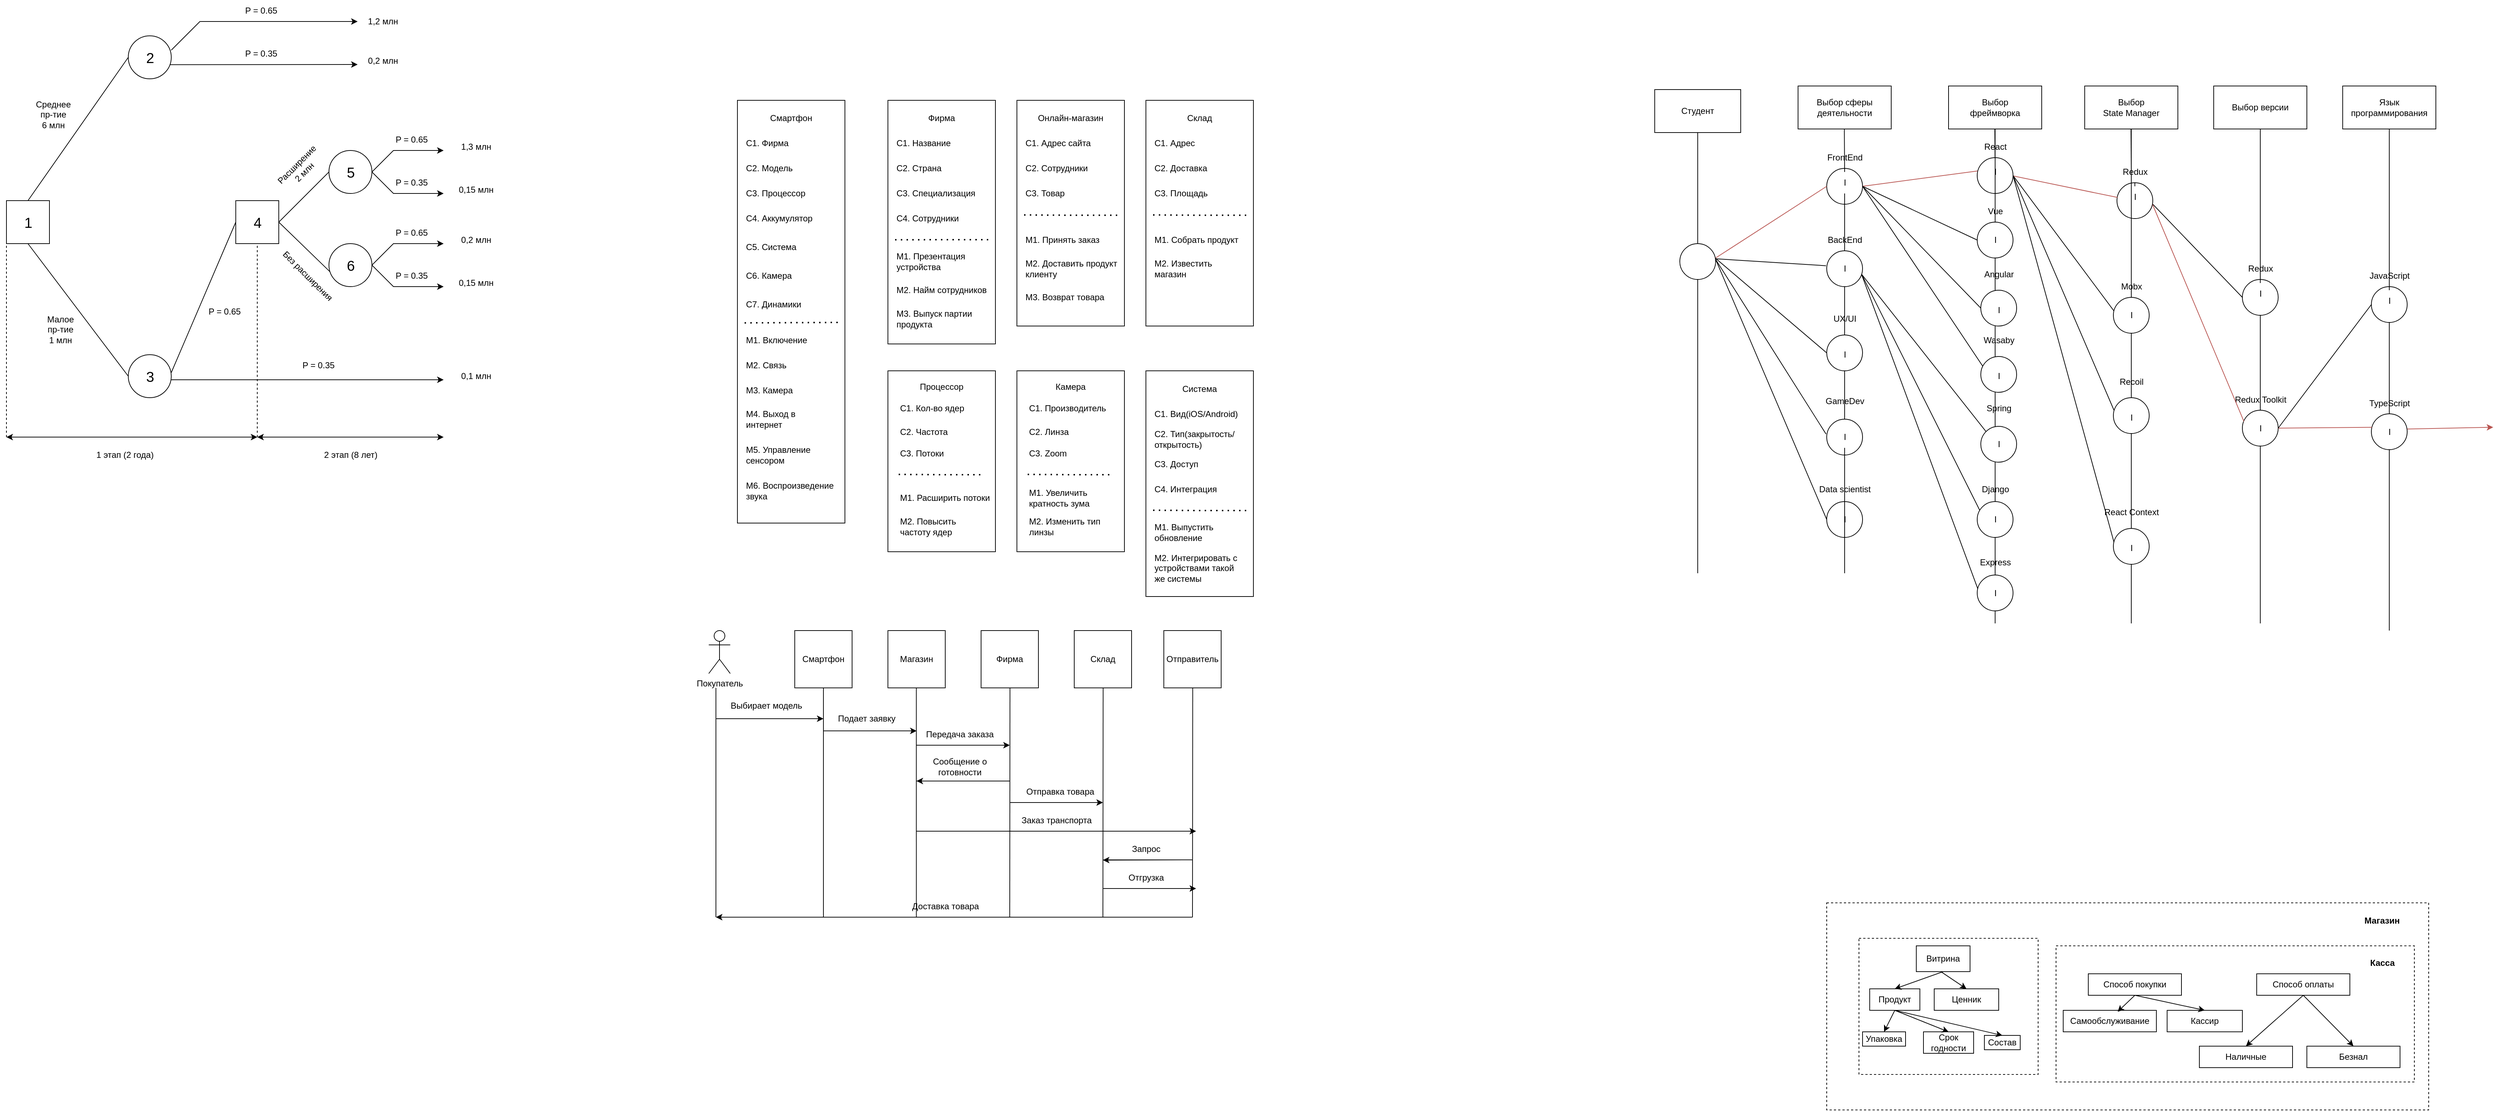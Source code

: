 <mxfile version="22.0.8" type="github">
  <diagram name="Страница 1" id="uUNT8eQwbnTHM8UVTARZ">
    <mxGraphModel dx="1434" dy="788" grid="1" gridSize="10" guides="1" tooltips="1" connect="1" arrows="1" fold="1" page="1" pageScale="1" pageWidth="827" pageHeight="1169" math="0" shadow="0">
      <root>
        <mxCell id="0" />
        <mxCell id="1" parent="0" />
        <mxCell id="Hg1vw5_EPYKEqecedWPb-15" value="" style="ellipse;whiteSpace=wrap;html=1;" parent="1" vertex="1">
          <mxGeometry x="280" y="525" width="60" height="60" as="geometry" />
        </mxCell>
        <mxCell id="Hg1vw5_EPYKEqecedWPb-1" value="" style="rounded=0;whiteSpace=wrap;html=1;" parent="1" vertex="1">
          <mxGeometry x="110" y="310" width="60" height="60" as="geometry" />
        </mxCell>
        <mxCell id="Hg1vw5_EPYKEqecedWPb-2" value="&lt;font style=&quot;font-size: 20px;&quot;&gt;1&lt;/font&gt;" style="text;html=1;align=center;verticalAlign=middle;resizable=0;points=[];autosize=1;strokeColor=none;fillColor=none;" parent="1" vertex="1">
          <mxGeometry x="125" y="320" width="30" height="40" as="geometry" />
        </mxCell>
        <mxCell id="Hg1vw5_EPYKEqecedWPb-7" value="&lt;font style=&quot;font-size: 20px;&quot;&gt;3&lt;/font&gt;" style="text;html=1;align=center;verticalAlign=middle;resizable=0;points=[];autosize=1;strokeColor=none;fillColor=none;" parent="1" vertex="1">
          <mxGeometry x="295" y="535" width="30" height="40" as="geometry" />
        </mxCell>
        <mxCell id="Hg1vw5_EPYKEqecedWPb-10" value="" style="endArrow=none;html=1;rounded=0;entryX=0;entryY=0.5;entryDx=0;entryDy=0;" parent="1" edge="1">
          <mxGeometry width="50" height="50" relative="1" as="geometry">
            <mxPoint x="140" y="310" as="sourcePoint" />
            <mxPoint x="280" y="110" as="targetPoint" />
          </mxGeometry>
        </mxCell>
        <mxCell id="Hg1vw5_EPYKEqecedWPb-11" value="Среднее&lt;br&gt;пр-тие&lt;br&gt;6 млн" style="text;html=1;align=center;verticalAlign=middle;resizable=0;points=[];autosize=1;strokeColor=none;fillColor=none;" parent="1" vertex="1">
          <mxGeometry x="140" y="160" width="70" height="60" as="geometry" />
        </mxCell>
        <mxCell id="Hg1vw5_EPYKEqecedWPb-12" value="" style="endArrow=none;html=1;rounded=0;entryX=0;entryY=0.5;entryDx=0;entryDy=0;exitX=0.5;exitY=1;exitDx=0;exitDy=0;" parent="1" source="Hg1vw5_EPYKEqecedWPb-1" edge="1">
          <mxGeometry width="50" height="50" relative="1" as="geometry">
            <mxPoint x="170" y="450" as="sourcePoint" />
            <mxPoint x="280" y="555" as="targetPoint" />
          </mxGeometry>
        </mxCell>
        <mxCell id="Hg1vw5_EPYKEqecedWPb-13" value="Малое&lt;br&gt;пр-тие&lt;br&gt;1 млн" style="text;html=1;align=center;verticalAlign=middle;resizable=0;points=[];autosize=1;strokeColor=none;fillColor=none;" parent="1" vertex="1">
          <mxGeometry x="155" y="460" width="60" height="60" as="geometry" />
        </mxCell>
        <mxCell id="Hg1vw5_EPYKEqecedWPb-14" value="" style="ellipse;whiteSpace=wrap;html=1;" parent="1" vertex="1">
          <mxGeometry x="280" y="80" width="60" height="60" as="geometry" />
        </mxCell>
        <mxCell id="Hg1vw5_EPYKEqecedWPb-5" value="&lt;font style=&quot;font-size: 20px;&quot;&gt;2&lt;br&gt;&lt;/font&gt;" style="text;html=1;align=center;verticalAlign=middle;resizable=0;points=[];autosize=1;strokeColor=none;fillColor=none;" parent="1" vertex="1">
          <mxGeometry x="295" y="90" width="30" height="40" as="geometry" />
        </mxCell>
        <mxCell id="Hg1vw5_EPYKEqecedWPb-19" value="1,2 млн" style="text;html=1;align=center;verticalAlign=middle;resizable=0;points=[];autosize=1;strokeColor=none;fillColor=none;" parent="1" vertex="1">
          <mxGeometry x="600" y="45" width="70" height="30" as="geometry" />
        </mxCell>
        <mxCell id="Hg1vw5_EPYKEqecedWPb-20" value="" style="endArrow=classic;html=1;rounded=0;exitX=0.972;exitY=0.671;exitDx=0;exitDy=0;exitPerimeter=0;" parent="1" source="Hg1vw5_EPYKEqecedWPb-14" edge="1">
          <mxGeometry width="50" height="50" relative="1" as="geometry">
            <mxPoint x="340" y="120" as="sourcePoint" />
            <mxPoint x="600" y="120" as="targetPoint" />
          </mxGeometry>
        </mxCell>
        <mxCell id="Hg1vw5_EPYKEqecedWPb-21" value="0,2 млн" style="text;html=1;align=center;verticalAlign=middle;resizable=0;points=[];autosize=1;strokeColor=none;fillColor=none;" parent="1" vertex="1">
          <mxGeometry x="600" y="100" width="70" height="30" as="geometry" />
        </mxCell>
        <mxCell id="Hg1vw5_EPYKEqecedWPb-22" value="P = 0.65" style="text;html=1;align=center;verticalAlign=middle;resizable=0;points=[];autosize=1;strokeColor=none;fillColor=none;" parent="1" vertex="1">
          <mxGeometry x="430" y="30" width="70" height="30" as="geometry" />
        </mxCell>
        <mxCell id="Hg1vw5_EPYKEqecedWPb-23" value="P = 0.35" style="text;html=1;align=center;verticalAlign=middle;resizable=0;points=[];autosize=1;strokeColor=none;fillColor=none;" parent="1" vertex="1">
          <mxGeometry x="430" y="90" width="70" height="30" as="geometry" />
        </mxCell>
        <mxCell id="H5hdxGs5z8ajpBTjnKJJ-1" value="" style="endArrow=none;html=1;rounded=0;entryX=0;entryY=0.5;entryDx=0;entryDy=0;" parent="1" target="H5hdxGs5z8ajpBTjnKJJ-3" edge="1">
          <mxGeometry width="50" height="50" relative="1" as="geometry">
            <mxPoint x="340" y="550" as="sourcePoint" />
            <mxPoint x="430" y="320" as="targetPoint" />
          </mxGeometry>
        </mxCell>
        <mxCell id="H5hdxGs5z8ajpBTjnKJJ-3" value="" style="rounded=0;whiteSpace=wrap;html=1;" parent="1" vertex="1">
          <mxGeometry x="430" y="310" width="60" height="60" as="geometry" />
        </mxCell>
        <mxCell id="H5hdxGs5z8ajpBTjnKJJ-4" value="&lt;font style=&quot;font-size: 20px;&quot;&gt;4&lt;/font&gt;" style="text;html=1;align=center;verticalAlign=middle;resizable=0;points=[];autosize=1;strokeColor=none;fillColor=none;" parent="1" vertex="1">
          <mxGeometry x="445" y="320" width="30" height="40" as="geometry" />
        </mxCell>
        <mxCell id="H5hdxGs5z8ajpBTjnKJJ-5" value="" style="endArrow=none;html=1;rounded=0;" parent="1" edge="1">
          <mxGeometry width="50" height="50" relative="1" as="geometry">
            <mxPoint x="490" y="340" as="sourcePoint" />
            <mxPoint x="560" y="270" as="targetPoint" />
          </mxGeometry>
        </mxCell>
        <mxCell id="H5hdxGs5z8ajpBTjnKJJ-6" value="" style="endArrow=none;html=1;rounded=0;exitX=1;exitY=0.5;exitDx=0;exitDy=0;entryX=0.025;entryY=0.655;entryDx=0;entryDy=0;entryPerimeter=0;" parent="1" source="H5hdxGs5z8ajpBTjnKJJ-3" target="H5hdxGs5z8ajpBTjnKJJ-7" edge="1">
          <mxGeometry width="50" height="50" relative="1" as="geometry">
            <mxPoint x="500" y="350" as="sourcePoint" />
            <mxPoint x="560" y="410" as="targetPoint" />
          </mxGeometry>
        </mxCell>
        <mxCell id="H5hdxGs5z8ajpBTjnKJJ-7" value="" style="ellipse;whiteSpace=wrap;html=1;" parent="1" vertex="1">
          <mxGeometry x="560" y="370" width="60" height="60" as="geometry" />
        </mxCell>
        <mxCell id="H5hdxGs5z8ajpBTjnKJJ-8" value="" style="ellipse;whiteSpace=wrap;html=1;" parent="1" vertex="1">
          <mxGeometry x="560" y="240" width="60" height="60" as="geometry" />
        </mxCell>
        <mxCell id="H5hdxGs5z8ajpBTjnKJJ-9" value="&lt;font style=&quot;font-size: 20px;&quot;&gt;5&lt;br&gt;&lt;/font&gt;" style="text;html=1;align=center;verticalAlign=middle;resizable=0;points=[];autosize=1;strokeColor=none;fillColor=none;" parent="1" vertex="1">
          <mxGeometry x="575" y="250" width="30" height="40" as="geometry" />
        </mxCell>
        <mxCell id="H5hdxGs5z8ajpBTjnKJJ-10" value="&lt;font style=&quot;font-size: 20px;&quot;&gt;6&lt;br&gt;&lt;/font&gt;" style="text;html=1;align=center;verticalAlign=middle;resizable=0;points=[];autosize=1;strokeColor=none;fillColor=none;" parent="1" vertex="1">
          <mxGeometry x="575" y="380" width="30" height="40" as="geometry" />
        </mxCell>
        <mxCell id="PIUVCMxTnCxXkXqV_YHw-1" value="Расширение&lt;br&gt;2 млн" style="text;html=1;align=center;verticalAlign=middle;resizable=0;points=[];autosize=1;strokeColor=none;fillColor=none;rotation=-45;" parent="1" vertex="1">
          <mxGeometry x="475" y="245" width="90" height="40" as="geometry" />
        </mxCell>
        <mxCell id="PIUVCMxTnCxXkXqV_YHw-2" value="Без расширения" style="text;html=1;align=center;verticalAlign=middle;resizable=0;points=[];autosize=1;strokeColor=none;fillColor=none;rotation=45;" parent="1" vertex="1">
          <mxGeometry x="470" y="400" width="120" height="30" as="geometry" />
        </mxCell>
        <mxCell id="PIUVCMxTnCxXkXqV_YHw-4" value="" style="endArrow=classic;html=1;rounded=0;" parent="1" edge="1">
          <mxGeometry width="50" height="50" relative="1" as="geometry">
            <mxPoint x="620" y="270" as="sourcePoint" />
            <mxPoint x="720" y="240" as="targetPoint" />
            <Array as="points">
              <mxPoint x="650" y="240" />
            </Array>
          </mxGeometry>
        </mxCell>
        <mxCell id="PIUVCMxTnCxXkXqV_YHw-5" value="" style="endArrow=classic;html=1;rounded=0;" parent="1" target="Hg1vw5_EPYKEqecedWPb-19" edge="1">
          <mxGeometry width="50" height="50" relative="1" as="geometry">
            <mxPoint x="340" y="100" as="sourcePoint" />
            <mxPoint x="390" y="50" as="targetPoint" />
            <Array as="points">
              <mxPoint x="380" y="60" />
            </Array>
          </mxGeometry>
        </mxCell>
        <mxCell id="PIUVCMxTnCxXkXqV_YHw-6" value="" style="endArrow=classic;html=1;rounded=0;exitX=1;exitY=0.5;exitDx=0;exitDy=0;" parent="1" source="H5hdxGs5z8ajpBTjnKJJ-8" edge="1">
          <mxGeometry width="50" height="50" relative="1" as="geometry">
            <mxPoint x="630" y="280" as="sourcePoint" />
            <mxPoint x="720" y="300" as="targetPoint" />
            <Array as="points">
              <mxPoint x="650" y="300" />
            </Array>
          </mxGeometry>
        </mxCell>
        <mxCell id="PIUVCMxTnCxXkXqV_YHw-7" value="P = 0.65" style="text;html=1;align=center;verticalAlign=middle;resizable=0;points=[];autosize=1;strokeColor=none;fillColor=none;" parent="1" vertex="1">
          <mxGeometry x="640" y="210" width="70" height="30" as="geometry" />
        </mxCell>
        <mxCell id="PIUVCMxTnCxXkXqV_YHw-8" value="P = 0.35" style="text;html=1;align=center;verticalAlign=middle;resizable=0;points=[];autosize=1;strokeColor=none;fillColor=none;" parent="1" vertex="1">
          <mxGeometry x="640" y="270" width="70" height="30" as="geometry" />
        </mxCell>
        <mxCell id="PIUVCMxTnCxXkXqV_YHw-9" value="1,3 млн" style="text;html=1;align=center;verticalAlign=middle;resizable=0;points=[];autosize=1;strokeColor=none;fillColor=none;" parent="1" vertex="1">
          <mxGeometry x="730" y="220" width="70" height="30" as="geometry" />
        </mxCell>
        <mxCell id="PIUVCMxTnCxXkXqV_YHw-10" value="0,15&amp;nbsp;млн" style="text;html=1;align=center;verticalAlign=middle;resizable=0;points=[];autosize=1;strokeColor=none;fillColor=none;" parent="1" vertex="1">
          <mxGeometry x="730" y="280" width="70" height="30" as="geometry" />
        </mxCell>
        <mxCell id="PIUVCMxTnCxXkXqV_YHw-11" value="" style="endArrow=classic;html=1;rounded=0;" parent="1" edge="1">
          <mxGeometry width="50" height="50" relative="1" as="geometry">
            <mxPoint x="340" y="560" as="sourcePoint" />
            <mxPoint x="720" y="560" as="targetPoint" />
          </mxGeometry>
        </mxCell>
        <mxCell id="PIUVCMxTnCxXkXqV_YHw-12" value="0,1 млн" style="text;html=1;align=center;verticalAlign=middle;resizable=0;points=[];autosize=1;strokeColor=none;fillColor=none;" parent="1" vertex="1">
          <mxGeometry x="730" y="540" width="70" height="30" as="geometry" />
        </mxCell>
        <mxCell id="PIUVCMxTnCxXkXqV_YHw-13" value="" style="endArrow=classic;html=1;rounded=0;" parent="1" edge="1">
          <mxGeometry width="50" height="50" relative="1" as="geometry">
            <mxPoint x="620" y="400" as="sourcePoint" />
            <mxPoint x="720" y="370" as="targetPoint" />
            <Array as="points">
              <mxPoint x="650" y="370" />
            </Array>
          </mxGeometry>
        </mxCell>
        <mxCell id="PIUVCMxTnCxXkXqV_YHw-14" value="" style="endArrow=classic;html=1;rounded=0;exitX=1;exitY=0.5;exitDx=0;exitDy=0;" parent="1" edge="1">
          <mxGeometry width="50" height="50" relative="1" as="geometry">
            <mxPoint x="620" y="400" as="sourcePoint" />
            <mxPoint x="720" y="430" as="targetPoint" />
            <Array as="points">
              <mxPoint x="650" y="430" />
            </Array>
          </mxGeometry>
        </mxCell>
        <mxCell id="PIUVCMxTnCxXkXqV_YHw-15" value="P = 0.65" style="text;html=1;align=center;verticalAlign=middle;resizable=0;points=[];autosize=1;strokeColor=none;fillColor=none;" parent="1" vertex="1">
          <mxGeometry x="640" y="340" width="70" height="30" as="geometry" />
        </mxCell>
        <mxCell id="PIUVCMxTnCxXkXqV_YHw-16" value="P = 0.35" style="text;html=1;align=center;verticalAlign=middle;resizable=0;points=[];autosize=1;strokeColor=none;fillColor=none;" parent="1" vertex="1">
          <mxGeometry x="640" y="400" width="70" height="30" as="geometry" />
        </mxCell>
        <mxCell id="PIUVCMxTnCxXkXqV_YHw-17" value="0,2 млн" style="text;html=1;align=center;verticalAlign=middle;resizable=0;points=[];autosize=1;strokeColor=none;fillColor=none;" parent="1" vertex="1">
          <mxGeometry x="730" y="350" width="70" height="30" as="geometry" />
        </mxCell>
        <mxCell id="PIUVCMxTnCxXkXqV_YHw-18" value="0,15&amp;nbsp;млн" style="text;html=1;align=center;verticalAlign=middle;resizable=0;points=[];autosize=1;strokeColor=none;fillColor=none;" parent="1" vertex="1">
          <mxGeometry x="730" y="410" width="70" height="30" as="geometry" />
        </mxCell>
        <mxCell id="PIUVCMxTnCxXkXqV_YHw-19" value="P = 0.35" style="text;html=1;align=center;verticalAlign=middle;resizable=0;points=[];autosize=1;strokeColor=none;fillColor=none;" parent="1" vertex="1">
          <mxGeometry x="510" y="525" width="70" height="30" as="geometry" />
        </mxCell>
        <mxCell id="PIUVCMxTnCxXkXqV_YHw-20" value="" style="endArrow=classic;startArrow=classic;html=1;rounded=0;" parent="1" edge="1">
          <mxGeometry width="50" height="50" relative="1" as="geometry">
            <mxPoint x="110" y="640" as="sourcePoint" />
            <mxPoint x="460" y="640" as="targetPoint" />
          </mxGeometry>
        </mxCell>
        <mxCell id="PIUVCMxTnCxXkXqV_YHw-21" value="1 этап (2 года)" style="text;html=1;align=center;verticalAlign=middle;resizable=0;points=[];autosize=1;strokeColor=none;fillColor=none;" parent="1" vertex="1">
          <mxGeometry x="220" y="650" width="110" height="30" as="geometry" />
        </mxCell>
        <mxCell id="PIUVCMxTnCxXkXqV_YHw-22" value="" style="endArrow=classic;startArrow=classic;html=1;rounded=0;" parent="1" edge="1">
          <mxGeometry width="50" height="50" relative="1" as="geometry">
            <mxPoint x="460" y="640" as="sourcePoint" />
            <mxPoint x="720" y="640" as="targetPoint" />
          </mxGeometry>
        </mxCell>
        <mxCell id="PIUVCMxTnCxXkXqV_YHw-23" value="2 этап (8 лет)" style="text;html=1;align=center;verticalAlign=middle;resizable=0;points=[];autosize=1;strokeColor=none;fillColor=none;" parent="1" vertex="1">
          <mxGeometry x="540" y="650" width="100" height="30" as="geometry" />
        </mxCell>
        <mxCell id="PIUVCMxTnCxXkXqV_YHw-25" value="" style="endArrow=none;dashed=1;html=1;rounded=0;entryX=0;entryY=1;entryDx=0;entryDy=0;" parent="1" target="Hg1vw5_EPYKEqecedWPb-1" edge="1">
          <mxGeometry width="50" height="50" relative="1" as="geometry">
            <mxPoint x="110" y="640" as="sourcePoint" />
            <mxPoint x="165" y="590" as="targetPoint" />
          </mxGeometry>
        </mxCell>
        <mxCell id="PIUVCMxTnCxXkXqV_YHw-26" value="" style="endArrow=none;dashed=1;html=1;rounded=0;entryX=0.5;entryY=1;entryDx=0;entryDy=0;" parent="1" target="H5hdxGs5z8ajpBTjnKJJ-3" edge="1">
          <mxGeometry width="50" height="50" relative="1" as="geometry">
            <mxPoint x="460" y="640" as="sourcePoint" />
            <mxPoint x="464" y="370" as="targetPoint" />
          </mxGeometry>
        </mxCell>
        <mxCell id="PIUVCMxTnCxXkXqV_YHw-27" value="P = 0.65" style="text;html=1;align=center;verticalAlign=middle;resizable=0;points=[];autosize=1;strokeColor=none;fillColor=none;" parent="1" vertex="1">
          <mxGeometry x="379" y="450" width="70" height="30" as="geometry" />
        </mxCell>
        <mxCell id="9rh8Z_nLGWPY7v5qTch2-2" value="" style="rounded=0;whiteSpace=wrap;html=1;" parent="1" vertex="1">
          <mxGeometry x="1130" y="170" width="150" height="590" as="geometry" />
        </mxCell>
        <mxCell id="9rh8Z_nLGWPY7v5qTch2-3" value="Смартфон" style="text;html=1;strokeColor=none;fillColor=none;align=center;verticalAlign=middle;whiteSpace=wrap;rounded=0;" parent="1" vertex="1">
          <mxGeometry x="1175" y="180" width="60" height="30" as="geometry" />
        </mxCell>
        <mxCell id="9rh8Z_nLGWPY7v5qTch2-4" value="C1. Фирма" style="text;html=1;strokeColor=none;fillColor=none;align=left;verticalAlign=middle;whiteSpace=wrap;rounded=0;" parent="1" vertex="1">
          <mxGeometry x="1140" y="215" width="110" height="30" as="geometry" />
        </mxCell>
        <mxCell id="9rh8Z_nLGWPY7v5qTch2-5" value="C2. Модель" style="text;html=1;strokeColor=none;fillColor=none;align=left;verticalAlign=middle;whiteSpace=wrap;rounded=0;" parent="1" vertex="1">
          <mxGeometry x="1140" y="250" width="90" height="30" as="geometry" />
        </mxCell>
        <mxCell id="9rh8Z_nLGWPY7v5qTch2-6" value="C3. Процессор" style="text;html=1;strokeColor=none;fillColor=none;align=left;verticalAlign=middle;whiteSpace=wrap;rounded=0;" parent="1" vertex="1">
          <mxGeometry x="1140" y="285" width="115" height="30" as="geometry" />
        </mxCell>
        <mxCell id="9rh8Z_nLGWPY7v5qTch2-7" value="C5. Система" style="text;html=1;strokeColor=none;fillColor=none;align=left;verticalAlign=middle;whiteSpace=wrap;rounded=0;" parent="1" vertex="1">
          <mxGeometry x="1140" y="360" width="115" height="30" as="geometry" />
        </mxCell>
        <mxCell id="9rh8Z_nLGWPY7v5qTch2-8" value="C4. Аккумулятор" style="text;html=1;strokeColor=none;fillColor=none;align=left;verticalAlign=middle;whiteSpace=wrap;rounded=0;" parent="1" vertex="1">
          <mxGeometry x="1140" y="320" width="115" height="30" as="geometry" />
        </mxCell>
        <mxCell id="9rh8Z_nLGWPY7v5qTch2-9" value="C6. Камера" style="text;html=1;strokeColor=none;fillColor=none;align=left;verticalAlign=middle;whiteSpace=wrap;rounded=0;" parent="1" vertex="1">
          <mxGeometry x="1140" y="400" width="115" height="30" as="geometry" />
        </mxCell>
        <mxCell id="9rh8Z_nLGWPY7v5qTch2-10" value="C7. Динамики" style="text;html=1;strokeColor=none;fillColor=none;align=left;verticalAlign=middle;whiteSpace=wrap;rounded=0;" parent="1" vertex="1">
          <mxGeometry x="1140" y="440" width="115" height="30" as="geometry" />
        </mxCell>
        <mxCell id="9rh8Z_nLGWPY7v5qTch2-12" value="" style="rounded=0;whiteSpace=wrap;html=1;" parent="1" vertex="1">
          <mxGeometry x="1340" y="170" width="150" height="340" as="geometry" />
        </mxCell>
        <mxCell id="9rh8Z_nLGWPY7v5qTch2-13" value="Фирма" style="text;html=1;strokeColor=none;fillColor=none;align=center;verticalAlign=middle;whiteSpace=wrap;rounded=0;" parent="1" vertex="1">
          <mxGeometry x="1385" y="180" width="60" height="30" as="geometry" />
        </mxCell>
        <mxCell id="9rh8Z_nLGWPY7v5qTch2-14" value="C1. Название" style="text;html=1;strokeColor=none;fillColor=none;align=left;verticalAlign=middle;whiteSpace=wrap;rounded=0;" parent="1" vertex="1">
          <mxGeometry x="1350" y="215" width="90" height="30" as="geometry" />
        </mxCell>
        <mxCell id="9rh8Z_nLGWPY7v5qTch2-15" value="C2. Страна" style="text;html=1;strokeColor=none;fillColor=none;align=left;verticalAlign=middle;whiteSpace=wrap;rounded=0;" parent="1" vertex="1">
          <mxGeometry x="1350" y="250" width="90" height="30" as="geometry" />
        </mxCell>
        <mxCell id="9rh8Z_nLGWPY7v5qTch2-16" value="C3. Специализация" style="text;html=1;strokeColor=none;fillColor=none;align=left;verticalAlign=middle;whiteSpace=wrap;rounded=0;" parent="1" vertex="1">
          <mxGeometry x="1350" y="285" width="115" height="30" as="geometry" />
        </mxCell>
        <mxCell id="9rh8Z_nLGWPY7v5qTch2-18" value="C4. Сотрудники" style="text;html=1;strokeColor=none;fillColor=none;align=left;verticalAlign=middle;whiteSpace=wrap;rounded=0;" parent="1" vertex="1">
          <mxGeometry x="1350" y="320" width="130" height="30" as="geometry" />
        </mxCell>
        <mxCell id="9rh8Z_nLGWPY7v5qTch2-21" value="M1. Презентация устройства" style="text;html=1;strokeColor=none;fillColor=none;align=left;verticalAlign=middle;whiteSpace=wrap;rounded=0;" parent="1" vertex="1">
          <mxGeometry x="1350" y="380" width="130" height="30" as="geometry" />
        </mxCell>
        <mxCell id="9rh8Z_nLGWPY7v5qTch2-22" value="M2. Найм сотрудников" style="text;html=1;strokeColor=none;fillColor=none;align=left;verticalAlign=middle;whiteSpace=wrap;rounded=0;" parent="1" vertex="1">
          <mxGeometry x="1350" y="420" width="130" height="30" as="geometry" />
        </mxCell>
        <mxCell id="9rh8Z_nLGWPY7v5qTch2-23" value="M3. Выпуск партии продукта&amp;nbsp;" style="text;html=1;strokeColor=none;fillColor=none;align=left;verticalAlign=middle;whiteSpace=wrap;rounded=0;" parent="1" vertex="1">
          <mxGeometry x="1350" y="460" width="130" height="30" as="geometry" />
        </mxCell>
        <mxCell id="9rh8Z_nLGWPY7v5qTch2-24" value="" style="endArrow=none;dashed=1;html=1;dashPattern=1 3;strokeWidth=2;rounded=0;entryX=0.933;entryY=0.572;entryDx=0;entryDy=0;entryPerimeter=0;" parent="1" target="9rh8Z_nLGWPY7v5qTch2-12" edge="1">
          <mxGeometry width="50" height="50" relative="1" as="geometry">
            <mxPoint x="1350" y="364.6" as="sourcePoint" />
            <mxPoint x="1410" y="364.6" as="targetPoint" />
          </mxGeometry>
        </mxCell>
        <mxCell id="9rh8Z_nLGWPY7v5qTch2-25" value="M1. Включение" style="text;html=1;strokeColor=none;fillColor=none;align=left;verticalAlign=middle;whiteSpace=wrap;rounded=0;" parent="1" vertex="1">
          <mxGeometry x="1140" y="490" width="115" height="30" as="geometry" />
        </mxCell>
        <mxCell id="9rh8Z_nLGWPY7v5qTch2-26" value="M2. Связь" style="text;html=1;strokeColor=none;fillColor=none;align=left;verticalAlign=middle;whiteSpace=wrap;rounded=0;" parent="1" vertex="1">
          <mxGeometry x="1140" y="525" width="115" height="30" as="geometry" />
        </mxCell>
        <mxCell id="9rh8Z_nLGWPY7v5qTch2-27" value="M3. Камера" style="text;html=1;strokeColor=none;fillColor=none;align=left;verticalAlign=middle;whiteSpace=wrap;rounded=0;" parent="1" vertex="1">
          <mxGeometry x="1140" y="560" width="115" height="30" as="geometry" />
        </mxCell>
        <mxCell id="9rh8Z_nLGWPY7v5qTch2-28" value="M4. Выход в интернет" style="text;html=1;strokeColor=none;fillColor=none;align=left;verticalAlign=middle;whiteSpace=wrap;rounded=0;" parent="1" vertex="1">
          <mxGeometry x="1140" y="600" width="115" height="30" as="geometry" />
        </mxCell>
        <mxCell id="9rh8Z_nLGWPY7v5qTch2-29" value="M5. Управление сенсором" style="text;html=1;strokeColor=none;fillColor=none;align=left;verticalAlign=middle;whiteSpace=wrap;rounded=0;" parent="1" vertex="1">
          <mxGeometry x="1140" y="650" width="115" height="30" as="geometry" />
        </mxCell>
        <mxCell id="9rh8Z_nLGWPY7v5qTch2-32" value="" style="endArrow=none;dashed=1;html=1;dashPattern=1 3;strokeWidth=2;rounded=0;entryX=0.933;entryY=0.572;entryDx=0;entryDy=0;entryPerimeter=0;" parent="1" edge="1">
          <mxGeometry width="50" height="50" relative="1" as="geometry">
            <mxPoint x="1140" y="480.6" as="sourcePoint" />
            <mxPoint x="1270" y="480" as="targetPoint" />
          </mxGeometry>
        </mxCell>
        <mxCell id="9rh8Z_nLGWPY7v5qTch2-33" value="" style="rounded=0;whiteSpace=wrap;html=1;" parent="1" vertex="1">
          <mxGeometry x="1700" y="547.5" width="150" height="315" as="geometry" />
        </mxCell>
        <mxCell id="9rh8Z_nLGWPY7v5qTch2-34" value="Система" style="text;html=1;strokeColor=none;fillColor=none;align=center;verticalAlign=middle;whiteSpace=wrap;rounded=0;" parent="1" vertex="1">
          <mxGeometry x="1745" y="557.5" width="60" height="30" as="geometry" />
        </mxCell>
        <mxCell id="9rh8Z_nLGWPY7v5qTch2-35" value="C1. Вид(iOS/Android)" style="text;html=1;strokeColor=none;fillColor=none;align=left;verticalAlign=middle;whiteSpace=wrap;rounded=0;" parent="1" vertex="1">
          <mxGeometry x="1710" y="592.5" width="120" height="30" as="geometry" />
        </mxCell>
        <mxCell id="9rh8Z_nLGWPY7v5qTch2-36" value="C2. Тип(закрытость/открытость)" style="text;html=1;strokeColor=none;fillColor=none;align=left;verticalAlign=middle;whiteSpace=wrap;rounded=0;" parent="1" vertex="1">
          <mxGeometry x="1710" y="627.5" width="130" height="30" as="geometry" />
        </mxCell>
        <mxCell id="9rh8Z_nLGWPY7v5qTch2-37" value="C3. Доступ" style="text;html=1;strokeColor=none;fillColor=none;align=left;verticalAlign=middle;whiteSpace=wrap;rounded=0;" parent="1" vertex="1">
          <mxGeometry x="1710" y="662.5" width="115" height="30" as="geometry" />
        </mxCell>
        <mxCell id="9rh8Z_nLGWPY7v5qTch2-38" value="C4. Интеграция" style="text;html=1;strokeColor=none;fillColor=none;align=left;verticalAlign=middle;whiteSpace=wrap;rounded=0;" parent="1" vertex="1">
          <mxGeometry x="1710" y="697.5" width="130" height="30" as="geometry" />
        </mxCell>
        <mxCell id="9rh8Z_nLGWPY7v5qTch2-39" value="M1. Выпустить обновление" style="text;html=1;strokeColor=none;fillColor=none;align=left;verticalAlign=middle;whiteSpace=wrap;rounded=0;" parent="1" vertex="1">
          <mxGeometry x="1710" y="757.5" width="130" height="30" as="geometry" />
        </mxCell>
        <mxCell id="9rh8Z_nLGWPY7v5qTch2-40" value="M2. Интегрировать с устройствами такой же системы" style="text;html=1;strokeColor=none;fillColor=none;align=left;verticalAlign=middle;whiteSpace=wrap;rounded=0;" parent="1" vertex="1">
          <mxGeometry x="1710" y="807.5" width="130" height="30" as="geometry" />
        </mxCell>
        <mxCell id="9rh8Z_nLGWPY7v5qTch2-42" value="" style="endArrow=none;dashed=1;html=1;dashPattern=1 3;strokeWidth=2;rounded=0;entryX=0.933;entryY=0.619;entryDx=0;entryDy=0;entryPerimeter=0;" parent="1" target="9rh8Z_nLGWPY7v5qTch2-33" edge="1">
          <mxGeometry width="50" height="50" relative="1" as="geometry">
            <mxPoint x="1710" y="742.1" as="sourcePoint" />
            <mxPoint x="1770" y="742.1" as="targetPoint" />
            <Array as="points">
              <mxPoint x="1775" y="742.5" />
            </Array>
          </mxGeometry>
        </mxCell>
        <mxCell id="9rh8Z_nLGWPY7v5qTch2-43" value="M6. Воспроизведение звука" style="text;html=1;strokeColor=none;fillColor=none;align=left;verticalAlign=middle;whiteSpace=wrap;rounded=0;" parent="1" vertex="1">
          <mxGeometry x="1140" y="700" width="130" height="30" as="geometry" />
        </mxCell>
        <mxCell id="9rh8Z_nLGWPY7v5qTch2-44" value="" style="rounded=0;whiteSpace=wrap;html=1;" parent="1" vertex="1">
          <mxGeometry x="1520" y="547.5" width="150" height="252.5" as="geometry" />
        </mxCell>
        <mxCell id="9rh8Z_nLGWPY7v5qTch2-45" value="Камера" style="text;html=1;strokeColor=none;fillColor=none;align=center;verticalAlign=middle;whiteSpace=wrap;rounded=0;" parent="1" vertex="1">
          <mxGeometry x="1565" y="555" width="60" height="30" as="geometry" />
        </mxCell>
        <mxCell id="9rh8Z_nLGWPY7v5qTch2-46" value="C1. Производитель" style="text;html=1;strokeColor=none;fillColor=none;align=left;verticalAlign=middle;whiteSpace=wrap;rounded=0;" parent="1" vertex="1">
          <mxGeometry x="1535" y="585" width="120" height="30" as="geometry" />
        </mxCell>
        <mxCell id="9rh8Z_nLGWPY7v5qTch2-47" value="C2. Линза" style="text;html=1;strokeColor=none;fillColor=none;align=left;verticalAlign=middle;whiteSpace=wrap;rounded=0;" parent="1" vertex="1">
          <mxGeometry x="1535" y="617.5" width="130" height="30" as="geometry" />
        </mxCell>
        <mxCell id="9rh8Z_nLGWPY7v5qTch2-48" value="C3. Zoom" style="text;html=1;strokeColor=none;fillColor=none;align=left;verticalAlign=middle;whiteSpace=wrap;rounded=0;" parent="1" vertex="1">
          <mxGeometry x="1535" y="647.5" width="115" height="30" as="geometry" />
        </mxCell>
        <mxCell id="9rh8Z_nLGWPY7v5qTch2-50" value="M1. Увеличить кратность зума" style="text;html=1;strokeColor=none;fillColor=none;align=left;verticalAlign=middle;whiteSpace=wrap;rounded=0;" parent="1" vertex="1">
          <mxGeometry x="1535" y="710" width="130" height="30" as="geometry" />
        </mxCell>
        <mxCell id="9rh8Z_nLGWPY7v5qTch2-51" value="M2. Изменить тип линзы" style="text;html=1;strokeColor=none;fillColor=none;align=left;verticalAlign=middle;whiteSpace=wrap;rounded=0;" parent="1" vertex="1">
          <mxGeometry x="1535" y="750" width="130" height="30" as="geometry" />
        </mxCell>
        <mxCell id="9rh8Z_nLGWPY7v5qTch2-52" value="" style="endArrow=none;dashed=1;html=1;dashPattern=1 3;strokeWidth=2;rounded=0;" parent="1" edge="1">
          <mxGeometry width="50" height="50" relative="1" as="geometry">
            <mxPoint x="1535" y="692.1" as="sourcePoint" />
            <mxPoint x="1655" y="692.5" as="targetPoint" />
            <Array as="points">
              <mxPoint x="1600" y="692.5" />
              <mxPoint x="1645" y="692.5" />
            </Array>
          </mxGeometry>
        </mxCell>
        <mxCell id="9rh8Z_nLGWPY7v5qTch2-55" value="" style="rounded=0;whiteSpace=wrap;html=1;" parent="1" vertex="1">
          <mxGeometry x="1340" y="547.5" width="150" height="252.5" as="geometry" />
        </mxCell>
        <mxCell id="9rh8Z_nLGWPY7v5qTch2-56" value="Процессор" style="text;html=1;strokeColor=none;fillColor=none;align=center;verticalAlign=middle;whiteSpace=wrap;rounded=0;" parent="1" vertex="1">
          <mxGeometry x="1385" y="555" width="60" height="30" as="geometry" />
        </mxCell>
        <mxCell id="9rh8Z_nLGWPY7v5qTch2-57" value="C1. Кол-во ядер" style="text;html=1;strokeColor=none;fillColor=none;align=left;verticalAlign=middle;whiteSpace=wrap;rounded=0;" parent="1" vertex="1">
          <mxGeometry x="1355" y="585" width="120" height="30" as="geometry" />
        </mxCell>
        <mxCell id="9rh8Z_nLGWPY7v5qTch2-58" value="C2. Частота" style="text;html=1;strokeColor=none;fillColor=none;align=left;verticalAlign=middle;whiteSpace=wrap;rounded=0;" parent="1" vertex="1">
          <mxGeometry x="1355" y="617.5" width="130" height="30" as="geometry" />
        </mxCell>
        <mxCell id="9rh8Z_nLGWPY7v5qTch2-59" value="C3. Потоки" style="text;html=1;strokeColor=none;fillColor=none;align=left;verticalAlign=middle;whiteSpace=wrap;rounded=0;" parent="1" vertex="1">
          <mxGeometry x="1355" y="647.5" width="115" height="30" as="geometry" />
        </mxCell>
        <mxCell id="9rh8Z_nLGWPY7v5qTch2-60" value="M1. Расширить потоки" style="text;html=1;strokeColor=none;fillColor=none;align=left;verticalAlign=middle;whiteSpace=wrap;rounded=0;" parent="1" vertex="1">
          <mxGeometry x="1355" y="710" width="130" height="30" as="geometry" />
        </mxCell>
        <mxCell id="9rh8Z_nLGWPY7v5qTch2-61" value="M2. Повысить частоту ядер" style="text;html=1;strokeColor=none;fillColor=none;align=left;verticalAlign=middle;whiteSpace=wrap;rounded=0;" parent="1" vertex="1">
          <mxGeometry x="1355" y="750" width="125" height="30" as="geometry" />
        </mxCell>
        <mxCell id="9rh8Z_nLGWPY7v5qTch2-62" value="" style="endArrow=none;dashed=1;html=1;dashPattern=1 3;strokeWidth=2;rounded=0;" parent="1" edge="1">
          <mxGeometry width="50" height="50" relative="1" as="geometry">
            <mxPoint x="1355" y="692.1" as="sourcePoint" />
            <mxPoint x="1475" y="692.5" as="targetPoint" />
            <Array as="points">
              <mxPoint x="1420" y="692.5" />
              <mxPoint x="1465" y="692.5" />
            </Array>
          </mxGeometry>
        </mxCell>
        <mxCell id="9rh8Z_nLGWPY7v5qTch2-64" value="Склад" style="whiteSpace=wrap;html=1;aspect=fixed;" parent="1" vertex="1">
          <mxGeometry x="1600" y="910" width="80" height="80" as="geometry" />
        </mxCell>
        <mxCell id="9rh8Z_nLGWPY7v5qTch2-65" value="Покупатель" style="shape=umlActor;verticalLabelPosition=bottom;verticalAlign=top;html=1;outlineConnect=0;" parent="1" vertex="1">
          <mxGeometry x="1090" y="910" width="30" height="60" as="geometry" />
        </mxCell>
        <mxCell id="9rh8Z_nLGWPY7v5qTch2-76" value="Магазин" style="whiteSpace=wrap;html=1;aspect=fixed;" parent="1" vertex="1">
          <mxGeometry x="1340" y="910" width="80" height="80" as="geometry" />
        </mxCell>
        <mxCell id="9rh8Z_nLGWPY7v5qTch2-86" value="" style="rounded=0;whiteSpace=wrap;html=1;" parent="1" vertex="1">
          <mxGeometry x="1700" y="170" width="150" height="315" as="geometry" />
        </mxCell>
        <mxCell id="9rh8Z_nLGWPY7v5qTch2-87" value="Склад" style="text;html=1;strokeColor=none;fillColor=none;align=center;verticalAlign=middle;whiteSpace=wrap;rounded=0;" parent="1" vertex="1">
          <mxGeometry x="1745" y="180" width="60" height="30" as="geometry" />
        </mxCell>
        <mxCell id="9rh8Z_nLGWPY7v5qTch2-88" value="C1. Адрес" style="text;html=1;strokeColor=none;fillColor=none;align=left;verticalAlign=middle;whiteSpace=wrap;rounded=0;" parent="1" vertex="1">
          <mxGeometry x="1710" y="215" width="120" height="30" as="geometry" />
        </mxCell>
        <mxCell id="9rh8Z_nLGWPY7v5qTch2-89" value="C2. Доставка" style="text;html=1;strokeColor=none;fillColor=none;align=left;verticalAlign=middle;whiteSpace=wrap;rounded=0;" parent="1" vertex="1">
          <mxGeometry x="1710" y="250" width="130" height="30" as="geometry" />
        </mxCell>
        <mxCell id="9rh8Z_nLGWPY7v5qTch2-90" value="C3. Площадь" style="text;html=1;strokeColor=none;fillColor=none;align=left;verticalAlign=middle;whiteSpace=wrap;rounded=0;" parent="1" vertex="1">
          <mxGeometry x="1710" y="285" width="115" height="30" as="geometry" />
        </mxCell>
        <mxCell id="9rh8Z_nLGWPY7v5qTch2-92" value="M1. Собрать продукт" style="text;html=1;strokeColor=none;fillColor=none;align=left;verticalAlign=middle;whiteSpace=wrap;rounded=0;" parent="1" vertex="1">
          <mxGeometry x="1710" y="350" width="130" height="30" as="geometry" />
        </mxCell>
        <mxCell id="9rh8Z_nLGWPY7v5qTch2-94" value="" style="endArrow=none;dashed=1;html=1;dashPattern=1 3;strokeWidth=2;rounded=0;entryX=0.933;entryY=0.619;entryDx=0;entryDy=0;entryPerimeter=0;" parent="1" edge="1">
          <mxGeometry width="50" height="50" relative="1" as="geometry">
            <mxPoint x="1710" y="330" as="sourcePoint" />
            <mxPoint x="1839.95" y="330.385" as="targetPoint" />
            <Array as="points">
              <mxPoint x="1775" y="330.4" />
            </Array>
          </mxGeometry>
        </mxCell>
        <mxCell id="9rh8Z_nLGWPY7v5qTch2-97" value="" style="rounded=0;whiteSpace=wrap;html=1;" parent="1" vertex="1">
          <mxGeometry x="1520" y="170" width="150" height="315" as="geometry" />
        </mxCell>
        <mxCell id="9rh8Z_nLGWPY7v5qTch2-98" value="Онлайн-магазин" style="text;html=1;strokeColor=none;fillColor=none;align=center;verticalAlign=middle;whiteSpace=wrap;rounded=0;" parent="1" vertex="1">
          <mxGeometry x="1530" y="180" width="130" height="30" as="geometry" />
        </mxCell>
        <mxCell id="9rh8Z_nLGWPY7v5qTch2-99" value="C1. Адрес сайта" style="text;html=1;strokeColor=none;fillColor=none;align=left;verticalAlign=middle;whiteSpace=wrap;rounded=0;" parent="1" vertex="1">
          <mxGeometry x="1530" y="215" width="120" height="30" as="geometry" />
        </mxCell>
        <mxCell id="9rh8Z_nLGWPY7v5qTch2-100" value="C2. Сотрудники" style="text;html=1;strokeColor=none;fillColor=none;align=left;verticalAlign=middle;whiteSpace=wrap;rounded=0;" parent="1" vertex="1">
          <mxGeometry x="1530" y="250" width="130" height="30" as="geometry" />
        </mxCell>
        <mxCell id="9rh8Z_nLGWPY7v5qTch2-101" value="C3. Товар" style="text;html=1;strokeColor=none;fillColor=none;align=left;verticalAlign=middle;whiteSpace=wrap;rounded=0;" parent="1" vertex="1">
          <mxGeometry x="1530" y="285" width="115" height="30" as="geometry" />
        </mxCell>
        <mxCell id="9rh8Z_nLGWPY7v5qTch2-102" value="M1. Принять заказ" style="text;html=1;strokeColor=none;fillColor=none;align=left;verticalAlign=middle;whiteSpace=wrap;rounded=0;" parent="1" vertex="1">
          <mxGeometry x="1530" y="350" width="130" height="30" as="geometry" />
        </mxCell>
        <mxCell id="9rh8Z_nLGWPY7v5qTch2-103" value="M2. Доставить продукт клиенту" style="text;html=1;strokeColor=none;fillColor=none;align=left;verticalAlign=middle;whiteSpace=wrap;rounded=0;" parent="1" vertex="1">
          <mxGeometry x="1530" y="390" width="130" height="30" as="geometry" />
        </mxCell>
        <mxCell id="9rh8Z_nLGWPY7v5qTch2-104" value="" style="endArrow=none;dashed=1;html=1;dashPattern=1 3;strokeWidth=2;rounded=0;entryX=0.933;entryY=0.619;entryDx=0;entryDy=0;entryPerimeter=0;" parent="1" edge="1">
          <mxGeometry width="50" height="50" relative="1" as="geometry">
            <mxPoint x="1530" y="330" as="sourcePoint" />
            <mxPoint x="1659.95" y="330.385" as="targetPoint" />
            <Array as="points">
              <mxPoint x="1595" y="330.4" />
            </Array>
          </mxGeometry>
        </mxCell>
        <mxCell id="9rh8Z_nLGWPY7v5qTch2-105" value="M2. Известить магазин" style="text;html=1;strokeColor=none;fillColor=none;align=left;verticalAlign=middle;whiteSpace=wrap;rounded=0;" parent="1" vertex="1">
          <mxGeometry x="1710" y="390" width="130" height="30" as="geometry" />
        </mxCell>
        <mxCell id="9rh8Z_nLGWPY7v5qTch2-106" value="M3. Возврат товара" style="text;html=1;strokeColor=none;fillColor=none;align=left;verticalAlign=middle;whiteSpace=wrap;rounded=0;" parent="1" vertex="1">
          <mxGeometry x="1530" y="430" width="130" height="30" as="geometry" />
        </mxCell>
        <mxCell id="9rh8Z_nLGWPY7v5qTch2-108" value="Фирма" style="whiteSpace=wrap;html=1;aspect=fixed;" parent="1" vertex="1">
          <mxGeometry x="1470" y="910" width="80" height="80" as="geometry" />
        </mxCell>
        <mxCell id="9rh8Z_nLGWPY7v5qTch2-110" value="Отправитель" style="whiteSpace=wrap;html=1;aspect=fixed;" parent="1" vertex="1">
          <mxGeometry x="1725" y="910" width="80" height="80" as="geometry" />
        </mxCell>
        <mxCell id="9rh8Z_nLGWPY7v5qTch2-111" value="" style="endArrow=none;html=1;rounded=0;" parent="1" edge="1">
          <mxGeometry width="50" height="50" relative="1" as="geometry">
            <mxPoint x="1250" y="1310" as="sourcePoint" />
            <mxPoint x="1250" y="990" as="targetPoint" />
          </mxGeometry>
        </mxCell>
        <mxCell id="9rh8Z_nLGWPY7v5qTch2-113" value="" style="endArrow=classic;html=1;rounded=0;" parent="1" edge="1">
          <mxGeometry width="50" height="50" relative="1" as="geometry">
            <mxPoint x="1250" y="1050" as="sourcePoint" />
            <mxPoint x="1380" y="1050" as="targetPoint" />
          </mxGeometry>
        </mxCell>
        <mxCell id="9rh8Z_nLGWPY7v5qTch2-114" value="" style="endArrow=none;html=1;rounded=0;exitX=0.164;exitY=1;exitDx=0;exitDy=0;exitPerimeter=0;" parent="1" source="9rh8Z_nLGWPY7v5qTch2-136" edge="1">
          <mxGeometry width="50" height="50" relative="1" as="geometry">
            <mxPoint x="1379" y="1230" as="sourcePoint" />
            <mxPoint x="1379.66" y="990" as="targetPoint" />
          </mxGeometry>
        </mxCell>
        <mxCell id="9rh8Z_nLGWPY7v5qTch2-115" value="" style="endArrow=none;html=1;rounded=0;" parent="1" edge="1">
          <mxGeometry width="50" height="50" relative="1" as="geometry">
            <mxPoint x="1510" y="1310" as="sourcePoint" />
            <mxPoint x="1510.32" y="990" as="targetPoint" />
          </mxGeometry>
        </mxCell>
        <mxCell id="9rh8Z_nLGWPY7v5qTch2-116" value="" style="endArrow=none;html=1;rounded=0;" parent="1" edge="1">
          <mxGeometry width="50" height="50" relative="1" as="geometry">
            <mxPoint x="1640" y="1310" as="sourcePoint" />
            <mxPoint x="1640.32" y="990" as="targetPoint" />
          </mxGeometry>
        </mxCell>
        <mxCell id="9rh8Z_nLGWPY7v5qTch2-117" value="" style="endArrow=none;html=1;rounded=0;" parent="1" edge="1">
          <mxGeometry width="50" height="50" relative="1" as="geometry">
            <mxPoint x="1765" y="1310" as="sourcePoint" />
            <mxPoint x="1765.32" y="990" as="targetPoint" />
          </mxGeometry>
        </mxCell>
        <mxCell id="9rh8Z_nLGWPY7v5qTch2-118" value="" style="endArrow=classic;html=1;rounded=0;" parent="1" edge="1">
          <mxGeometry width="50" height="50" relative="1" as="geometry">
            <mxPoint x="1380" y="1070" as="sourcePoint" />
            <mxPoint x="1510" y="1070" as="targetPoint" />
          </mxGeometry>
        </mxCell>
        <mxCell id="9rh8Z_nLGWPY7v5qTch2-119" value="" style="endArrow=classic;html=1;rounded=0;" parent="1" edge="1">
          <mxGeometry width="50" height="50" relative="1" as="geometry">
            <mxPoint x="1380" y="1120" as="sourcePoint" />
            <mxPoint x="1380" y="1120" as="targetPoint" />
            <Array as="points">
              <mxPoint x="1510" y="1120" />
            </Array>
          </mxGeometry>
        </mxCell>
        <mxCell id="9rh8Z_nLGWPY7v5qTch2-120" value="" style="endArrow=classic;html=1;rounded=0;" parent="1" edge="1">
          <mxGeometry width="50" height="50" relative="1" as="geometry">
            <mxPoint x="1510" y="1150" as="sourcePoint" />
            <mxPoint x="1640" y="1150" as="targetPoint" />
          </mxGeometry>
        </mxCell>
        <mxCell id="9rh8Z_nLGWPY7v5qTch2-121" value="Смартфон" style="whiteSpace=wrap;html=1;aspect=fixed;" parent="1" vertex="1">
          <mxGeometry x="1210" y="910" width="80" height="80" as="geometry" />
        </mxCell>
        <mxCell id="9rh8Z_nLGWPY7v5qTch2-122" value="Подает заявку" style="text;html=1;align=center;verticalAlign=middle;resizable=0;points=[];autosize=1;strokeColor=none;fillColor=none;" parent="1" vertex="1">
          <mxGeometry x="1255" y="1018" width="110" height="30" as="geometry" />
        </mxCell>
        <mxCell id="9rh8Z_nLGWPY7v5qTch2-123" value="" style="endArrow=classic;html=1;rounded=0;" parent="1" edge="1">
          <mxGeometry width="50" height="50" relative="1" as="geometry">
            <mxPoint x="1100" y="1033" as="sourcePoint" />
            <mxPoint x="1250" y="1033" as="targetPoint" />
          </mxGeometry>
        </mxCell>
        <mxCell id="9rh8Z_nLGWPY7v5qTch2-124" value="" style="endArrow=none;html=1;rounded=0;" parent="1" edge="1">
          <mxGeometry width="50" height="50" relative="1" as="geometry">
            <mxPoint x="1100" y="1310" as="sourcePoint" />
            <mxPoint x="1100" y="990" as="targetPoint" />
          </mxGeometry>
        </mxCell>
        <mxCell id="9rh8Z_nLGWPY7v5qTch2-125" value="Выбирает модель" style="text;html=1;align=center;verticalAlign=middle;resizable=0;points=[];autosize=1;strokeColor=none;fillColor=none;" parent="1" vertex="1">
          <mxGeometry x="1110" y="1000" width="120" height="30" as="geometry" />
        </mxCell>
        <mxCell id="9rh8Z_nLGWPY7v5qTch2-126" value="Передача заказа" style="text;html=1;align=center;verticalAlign=middle;resizable=0;points=[];autosize=1;strokeColor=none;fillColor=none;" parent="1" vertex="1">
          <mxGeometry x="1380" y="1040" width="120" height="30" as="geometry" />
        </mxCell>
        <mxCell id="9rh8Z_nLGWPY7v5qTch2-127" value="&lt;font style=&quot;font-size: 12px;&quot;&gt;Сообщение о &lt;br&gt;готовности&lt;/font&gt;" style="text;html=1;align=center;verticalAlign=middle;resizable=0;points=[];autosize=1;strokeColor=none;fillColor=none;" parent="1" vertex="1">
          <mxGeometry x="1390" y="1080" width="100" height="40" as="geometry" />
        </mxCell>
        <mxCell id="9rh8Z_nLGWPY7v5qTch2-128" value="Отправка товара" style="text;html=1;align=center;verticalAlign=middle;resizable=0;points=[];autosize=1;strokeColor=none;fillColor=none;" parent="1" vertex="1">
          <mxGeometry x="1520" y="1120" width="120" height="30" as="geometry" />
        </mxCell>
        <mxCell id="9rh8Z_nLGWPY7v5qTch2-129" value="Запрос" style="text;html=1;align=center;verticalAlign=middle;resizable=0;points=[];autosize=1;strokeColor=none;fillColor=none;" parent="1" vertex="1">
          <mxGeometry x="1670" y="1200" width="60" height="30" as="geometry" />
        </mxCell>
        <mxCell id="9rh8Z_nLGWPY7v5qTch2-130" value="" style="endArrow=classic;html=1;rounded=0;" parent="1" edge="1">
          <mxGeometry width="50" height="50" relative="1" as="geometry">
            <mxPoint x="1380" y="1190" as="sourcePoint" />
            <mxPoint x="1770" y="1190" as="targetPoint" />
          </mxGeometry>
        </mxCell>
        <mxCell id="9rh8Z_nLGWPY7v5qTch2-131" value="Заказ транспорта" style="text;html=1;align=center;verticalAlign=middle;resizable=0;points=[];autosize=1;strokeColor=none;fillColor=none;" parent="1" vertex="1">
          <mxGeometry x="1510" y="1160" width="130" height="30" as="geometry" />
        </mxCell>
        <mxCell id="9rh8Z_nLGWPY7v5qTch2-132" value="" style="endArrow=classic;html=1;rounded=0;" parent="1" edge="1">
          <mxGeometry width="50" height="50" relative="1" as="geometry">
            <mxPoint x="1640" y="1230" as="sourcePoint" />
            <mxPoint x="1640" y="1230.34" as="targetPoint" />
            <Array as="points">
              <mxPoint x="1765" y="1230" />
            </Array>
          </mxGeometry>
        </mxCell>
        <mxCell id="9rh8Z_nLGWPY7v5qTch2-133" value="Отгрузка" style="text;html=1;align=center;verticalAlign=middle;resizable=0;points=[];autosize=1;strokeColor=none;fillColor=none;" parent="1" vertex="1">
          <mxGeometry x="1660" y="1240" width="80" height="30" as="geometry" />
        </mxCell>
        <mxCell id="9rh8Z_nLGWPY7v5qTch2-134" value="" style="endArrow=classic;html=1;rounded=0;" parent="1" edge="1">
          <mxGeometry width="50" height="50" relative="1" as="geometry">
            <mxPoint x="1640" y="1270" as="sourcePoint" />
            <mxPoint x="1770" y="1270" as="targetPoint" />
            <Array as="points" />
          </mxGeometry>
        </mxCell>
        <mxCell id="9rh8Z_nLGWPY7v5qTch2-135" value="" style="endArrow=classic;html=1;rounded=0;" parent="1" edge="1">
          <mxGeometry width="50" height="50" relative="1" as="geometry">
            <mxPoint x="1640" y="1310" as="sourcePoint" />
            <mxPoint x="1100" y="1310" as="targetPoint" />
            <Array as="points">
              <mxPoint x="1765" y="1310" />
            </Array>
          </mxGeometry>
        </mxCell>
        <mxCell id="9rh8Z_nLGWPY7v5qTch2-136" value="Доставка товара" style="text;html=1;align=center;verticalAlign=middle;resizable=0;points=[];autosize=1;strokeColor=none;fillColor=none;" parent="1" vertex="1">
          <mxGeometry x="1360" y="1280" width="120" height="30" as="geometry" />
        </mxCell>
        <mxCell id="Zs_fDtwDhPdnNZSnasrj-1" value="Студент" style="rounded=0;whiteSpace=wrap;html=1;" parent="1" vertex="1">
          <mxGeometry x="2410" y="155" width="120" height="60" as="geometry" />
        </mxCell>
        <mxCell id="Zs_fDtwDhPdnNZSnasrj-2" value="" style="endArrow=none;html=1;rounded=0;entryX=0.5;entryY=1;entryDx=0;entryDy=0;" parent="1" target="Zs_fDtwDhPdnNZSnasrj-1" edge="1">
          <mxGeometry width="50" height="50" relative="1" as="geometry">
            <mxPoint x="2470" y="830" as="sourcePoint" />
            <mxPoint x="2600" y="260" as="targetPoint" />
          </mxGeometry>
        </mxCell>
        <mxCell id="Zs_fDtwDhPdnNZSnasrj-3" value="" style="ellipse;whiteSpace=wrap;html=1;aspect=fixed;" parent="1" vertex="1">
          <mxGeometry x="2445" y="370" width="50" height="50" as="geometry" />
        </mxCell>
        <mxCell id="Zs_fDtwDhPdnNZSnasrj-4" value="Выбор сферы деятельности" style="rounded=0;whiteSpace=wrap;html=1;" parent="1" vertex="1">
          <mxGeometry x="2610" y="150" width="130" height="60" as="geometry" />
        </mxCell>
        <mxCell id="Zs_fDtwDhPdnNZSnasrj-5" value="" style="endArrow=none;html=1;rounded=0;entryX=0.5;entryY=1;entryDx=0;entryDy=0;" parent="1" edge="1">
          <mxGeometry width="50" height="50" relative="1" as="geometry">
            <mxPoint x="2675" y="270" as="sourcePoint" />
            <mxPoint x="2674.58" y="210" as="targetPoint" />
          </mxGeometry>
        </mxCell>
        <mxCell id="Zs_fDtwDhPdnNZSnasrj-6" value="" style="ellipse;whiteSpace=wrap;html=1;aspect=fixed;" parent="1" vertex="1">
          <mxGeometry x="2650" y="265" width="50" height="50" as="geometry" />
        </mxCell>
        <mxCell id="Zs_fDtwDhPdnNZSnasrj-8" value="" style="endArrow=none;html=1;rounded=0;entryX=0.5;entryY=1;entryDx=0;entryDy=0;" parent="1" source="Zs_fDtwDhPdnNZSnasrj-22" target="Zs_fDtwDhPdnNZSnasrj-7" edge="1">
          <mxGeometry width="50" height="50" relative="1" as="geometry">
            <mxPoint x="2675" y="830" as="sourcePoint" />
            <mxPoint x="2674.58" y="210" as="targetPoint" />
          </mxGeometry>
        </mxCell>
        <mxCell id="Zs_fDtwDhPdnNZSnasrj-7" value="" style="ellipse;whiteSpace=wrap;html=1;aspect=fixed;" parent="1" vertex="1">
          <mxGeometry x="2650" y="380" width="50" height="50" as="geometry" />
        </mxCell>
        <mxCell id="Zs_fDtwDhPdnNZSnasrj-9" value="" style="ellipse;whiteSpace=wrap;html=1;aspect=fixed;" parent="1" vertex="1">
          <mxGeometry x="2650" y="497.5" width="50" height="50" as="geometry" />
        </mxCell>
        <mxCell id="Zs_fDtwDhPdnNZSnasrj-10" value="" style="ellipse;whiteSpace=wrap;html=1;aspect=fixed;" parent="1" vertex="1">
          <mxGeometry x="2650" y="615" width="50" height="50" as="geometry" />
        </mxCell>
        <mxCell id="Zs_fDtwDhPdnNZSnasrj-11" value="" style="ellipse;whiteSpace=wrap;html=1;aspect=fixed;" parent="1" vertex="1">
          <mxGeometry x="2650" y="730" width="50" height="50" as="geometry" />
        </mxCell>
        <mxCell id="Zs_fDtwDhPdnNZSnasrj-14" value="" style="endArrow=none;html=1;rounded=0;entryX=0.5;entryY=1;entryDx=0;entryDy=0;" parent="1" source="Zs_fDtwDhPdnNZSnasrj-19" target="Zs_fDtwDhPdnNZSnasrj-13" edge="1">
          <mxGeometry width="50" height="50" relative="1" as="geometry">
            <mxPoint x="2675" y="380" as="sourcePoint" />
            <mxPoint x="2674.58" y="210" as="targetPoint" />
          </mxGeometry>
        </mxCell>
        <mxCell id="Zs_fDtwDhPdnNZSnasrj-13" value="FrontEnd" style="text;html=1;align=center;verticalAlign=middle;resizable=0;points=[];autosize=1;strokeColor=none;fillColor=none;" parent="1" vertex="1">
          <mxGeometry x="2640" y="235" width="70" height="30" as="geometry" />
        </mxCell>
        <mxCell id="Zs_fDtwDhPdnNZSnasrj-15" value="BackEnd" style="text;html=1;align=center;verticalAlign=middle;resizable=0;points=[];autosize=1;strokeColor=none;fillColor=none;" parent="1" vertex="1">
          <mxGeometry x="2640" y="350" width="70" height="30" as="geometry" />
        </mxCell>
        <mxCell id="Zs_fDtwDhPdnNZSnasrj-16" value="UX/UI" style="text;html=1;align=center;verticalAlign=middle;resizable=0;points=[];autosize=1;strokeColor=none;fillColor=none;" parent="1" vertex="1">
          <mxGeometry x="2645" y="460" width="60" height="30" as="geometry" />
        </mxCell>
        <mxCell id="Zs_fDtwDhPdnNZSnasrj-17" value="GameDev" style="text;html=1;align=center;verticalAlign=middle;resizable=0;points=[];autosize=1;strokeColor=none;fillColor=none;" parent="1" vertex="1">
          <mxGeometry x="2635" y="575" width="80" height="30" as="geometry" />
        </mxCell>
        <mxCell id="Zs_fDtwDhPdnNZSnasrj-18" value="Data scientist" style="text;html=1;align=center;verticalAlign=middle;resizable=0;points=[];autosize=1;strokeColor=none;fillColor=none;" parent="1" vertex="1">
          <mxGeometry x="2625" y="697.5" width="100" height="30" as="geometry" />
        </mxCell>
        <mxCell id="Zs_fDtwDhPdnNZSnasrj-20" value="" style="endArrow=none;html=1;rounded=0;entryX=0.5;entryY=1;entryDx=0;entryDy=0;" parent="1" source="Zs_fDtwDhPdnNZSnasrj-7" target="Zs_fDtwDhPdnNZSnasrj-19" edge="1">
          <mxGeometry width="50" height="50" relative="1" as="geometry">
            <mxPoint x="2675" y="380" as="sourcePoint" />
            <mxPoint x="2675" y="265" as="targetPoint" />
          </mxGeometry>
        </mxCell>
        <mxCell id="Zs_fDtwDhPdnNZSnasrj-19" value="I" style="text;html=1;align=center;verticalAlign=middle;resizable=0;points=[];autosize=1;strokeColor=none;fillColor=none;" parent="1" vertex="1">
          <mxGeometry x="2660" y="270" width="30" height="30" as="geometry" />
        </mxCell>
        <mxCell id="Zs_fDtwDhPdnNZSnasrj-21" value="I" style="text;html=1;align=center;verticalAlign=middle;resizable=0;points=[];autosize=1;strokeColor=none;fillColor=none;" parent="1" vertex="1">
          <mxGeometry x="2660" y="390" width="30" height="30" as="geometry" />
        </mxCell>
        <mxCell id="Zs_fDtwDhPdnNZSnasrj-23" value="" style="endArrow=none;html=1;rounded=0;entryX=0.5;entryY=1;entryDx=0;entryDy=0;" parent="1" target="Zs_fDtwDhPdnNZSnasrj-22" edge="1">
          <mxGeometry width="50" height="50" relative="1" as="geometry">
            <mxPoint x="2675" y="830" as="sourcePoint" />
            <mxPoint x="2675" y="430" as="targetPoint" />
          </mxGeometry>
        </mxCell>
        <mxCell id="Zs_fDtwDhPdnNZSnasrj-22" value="I" style="text;html=1;align=center;verticalAlign=middle;resizable=0;points=[];autosize=1;strokeColor=none;fillColor=none;" parent="1" vertex="1">
          <mxGeometry x="2660" y="625" width="30" height="30" as="geometry" />
        </mxCell>
        <mxCell id="Zs_fDtwDhPdnNZSnasrj-25" value="I" style="text;html=1;align=center;verticalAlign=middle;resizable=0;points=[];autosize=1;strokeColor=none;fillColor=none;" parent="1" vertex="1">
          <mxGeometry x="2660" y="510" width="30" height="30" as="geometry" />
        </mxCell>
        <mxCell id="Zs_fDtwDhPdnNZSnasrj-26" value="I" style="text;html=1;align=center;verticalAlign=middle;resizable=0;points=[];autosize=1;strokeColor=none;fillColor=none;" parent="1" vertex="1">
          <mxGeometry x="2660" y="740" width="30" height="30" as="geometry" />
        </mxCell>
        <mxCell id="Zs_fDtwDhPdnNZSnasrj-47" value="Выбор &lt;br&gt;фреймворка" style="rounded=0;whiteSpace=wrap;html=1;" parent="1" vertex="1">
          <mxGeometry x="2820" y="150" width="130" height="60" as="geometry" />
        </mxCell>
        <mxCell id="Zs_fDtwDhPdnNZSnasrj-48" value="" style="endArrow=none;html=1;rounded=0;entryX=0.5;entryY=1;entryDx=0;entryDy=0;" parent="1" edge="1">
          <mxGeometry width="50" height="50" relative="1" as="geometry">
            <mxPoint x="2885" y="270" as="sourcePoint" />
            <mxPoint x="2884.58" y="210" as="targetPoint" />
          </mxGeometry>
        </mxCell>
        <mxCell id="Zs_fDtwDhPdnNZSnasrj-49" value="" style="ellipse;whiteSpace=wrap;html=1;aspect=fixed;" parent="1" vertex="1">
          <mxGeometry x="2860" y="250" width="50" height="50" as="geometry" />
        </mxCell>
        <mxCell id="Zs_fDtwDhPdnNZSnasrj-50" value="" style="endArrow=none;html=1;rounded=0;entryX=0.5;entryY=1;entryDx=0;entryDy=0;" parent="1" target="Zs_fDtwDhPdnNZSnasrj-47" edge="1">
          <mxGeometry width="50" height="50" relative="1" as="geometry">
            <mxPoint x="2885" y="900" as="sourcePoint" />
            <mxPoint x="2884.58" y="210" as="targetPoint" />
          </mxGeometry>
        </mxCell>
        <mxCell id="Zs_fDtwDhPdnNZSnasrj-51" value="" style="ellipse;whiteSpace=wrap;html=1;aspect=fixed;" parent="1" vertex="1">
          <mxGeometry x="2860" y="340" width="50" height="50" as="geometry" />
        </mxCell>
        <mxCell id="Zs_fDtwDhPdnNZSnasrj-52" value="" style="ellipse;whiteSpace=wrap;html=1;aspect=fixed;" parent="1" vertex="1">
          <mxGeometry x="2865" y="435" width="50" height="50" as="geometry" />
        </mxCell>
        <mxCell id="Zs_fDtwDhPdnNZSnasrj-53" value="" style="ellipse;whiteSpace=wrap;html=1;aspect=fixed;" parent="1" vertex="1">
          <mxGeometry x="2865" y="625" width="50" height="50" as="geometry" />
        </mxCell>
        <mxCell id="Zs_fDtwDhPdnNZSnasrj-54" value="" style="ellipse;whiteSpace=wrap;html=1;aspect=fixed;" parent="1" vertex="1">
          <mxGeometry x="2860" y="730" width="50" height="50" as="geometry" />
        </mxCell>
        <mxCell id="Zs_fDtwDhPdnNZSnasrj-55" value="" style="endArrow=none;html=1;rounded=0;entryX=0.5;entryY=1;entryDx=0;entryDy=0;" parent="1" source="Zs_fDtwDhPdnNZSnasrj-62" target="Zs_fDtwDhPdnNZSnasrj-56" edge="1">
          <mxGeometry width="50" height="50" relative="1" as="geometry">
            <mxPoint x="2885" y="365" as="sourcePoint" />
            <mxPoint x="2884.58" y="195" as="targetPoint" />
          </mxGeometry>
        </mxCell>
        <mxCell id="Zs_fDtwDhPdnNZSnasrj-56" value="React" style="text;html=1;align=center;verticalAlign=middle;resizable=0;points=[];autosize=1;strokeColor=none;fillColor=none;" parent="1" vertex="1">
          <mxGeometry x="2860" y="220" width="50" height="30" as="geometry" />
        </mxCell>
        <mxCell id="Zs_fDtwDhPdnNZSnasrj-57" value="Vue" style="text;html=1;align=center;verticalAlign=middle;resizable=0;points=[];autosize=1;strokeColor=none;fillColor=none;" parent="1" vertex="1">
          <mxGeometry x="2865" y="310" width="40" height="30" as="geometry" />
        </mxCell>
        <mxCell id="Zs_fDtwDhPdnNZSnasrj-58" value="Angular" style="text;html=1;align=center;verticalAlign=middle;resizable=0;points=[];autosize=1;strokeColor=none;fillColor=none;" parent="1" vertex="1">
          <mxGeometry x="2860" y="397.5" width="60" height="30" as="geometry" />
        </mxCell>
        <mxCell id="Zs_fDtwDhPdnNZSnasrj-59" value="Spring" style="text;html=1;align=center;verticalAlign=middle;resizable=0;points=[];autosize=1;strokeColor=none;fillColor=none;" parent="1" vertex="1">
          <mxGeometry x="2860" y="585" width="60" height="30" as="geometry" />
        </mxCell>
        <mxCell id="Zs_fDtwDhPdnNZSnasrj-60" value="Django" style="text;html=1;align=center;verticalAlign=middle;resizable=0;points=[];autosize=1;strokeColor=none;fillColor=none;" parent="1" vertex="1">
          <mxGeometry x="2855" y="697.5" width="60" height="30" as="geometry" />
        </mxCell>
        <mxCell id="Zs_fDtwDhPdnNZSnasrj-62" value="I" style="text;html=1;align=center;verticalAlign=middle;resizable=0;points=[];autosize=1;strokeColor=none;fillColor=none;" parent="1" vertex="1">
          <mxGeometry x="2870" y="255" width="30" height="30" as="geometry" />
        </mxCell>
        <mxCell id="Zs_fDtwDhPdnNZSnasrj-63" value="I" style="text;html=1;align=center;verticalAlign=middle;resizable=0;points=[];autosize=1;strokeColor=none;fillColor=none;" parent="1" vertex="1">
          <mxGeometry x="2870" y="350" width="30" height="30" as="geometry" />
        </mxCell>
        <mxCell id="Zs_fDtwDhPdnNZSnasrj-65" value="I" style="text;html=1;align=center;verticalAlign=middle;resizable=0;points=[];autosize=1;strokeColor=none;fillColor=none;" parent="1" vertex="1">
          <mxGeometry x="2875" y="635" width="30" height="30" as="geometry" />
        </mxCell>
        <mxCell id="Zs_fDtwDhPdnNZSnasrj-66" value="I" style="text;html=1;align=center;verticalAlign=middle;resizable=0;points=[];autosize=1;strokeColor=none;fillColor=none;" parent="1" vertex="1">
          <mxGeometry x="2875" y="447.5" width="30" height="30" as="geometry" />
        </mxCell>
        <mxCell id="Zs_fDtwDhPdnNZSnasrj-67" value="I" style="text;html=1;align=center;verticalAlign=middle;resizable=0;points=[];autosize=1;strokeColor=none;fillColor=none;" parent="1" vertex="1">
          <mxGeometry x="2870" y="740" width="30" height="30" as="geometry" />
        </mxCell>
        <mxCell id="Zs_fDtwDhPdnNZSnasrj-71" value="" style="ellipse;whiteSpace=wrap;html=1;aspect=fixed;" parent="1" vertex="1">
          <mxGeometry x="2865" y="527.5" width="50" height="50" as="geometry" />
        </mxCell>
        <mxCell id="Zs_fDtwDhPdnNZSnasrj-72" value="Wasaby" style="text;html=1;align=center;verticalAlign=middle;resizable=0;points=[];autosize=1;strokeColor=none;fillColor=none;" parent="1" vertex="1">
          <mxGeometry x="2855" y="490" width="70" height="30" as="geometry" />
        </mxCell>
        <mxCell id="Zs_fDtwDhPdnNZSnasrj-73" value="I" style="text;html=1;align=center;verticalAlign=middle;resizable=0;points=[];autosize=1;strokeColor=none;fillColor=none;" parent="1" vertex="1">
          <mxGeometry x="2875" y="540" width="30" height="30" as="geometry" />
        </mxCell>
        <mxCell id="Zs_fDtwDhPdnNZSnasrj-74" value="" style="ellipse;whiteSpace=wrap;html=1;aspect=fixed;" parent="1" vertex="1">
          <mxGeometry x="2860" y="832.5" width="50" height="50" as="geometry" />
        </mxCell>
        <mxCell id="Zs_fDtwDhPdnNZSnasrj-75" value="Express" style="text;html=1;align=center;verticalAlign=middle;resizable=0;points=[];autosize=1;strokeColor=none;fillColor=none;" parent="1" vertex="1">
          <mxGeometry x="2850" y="800" width="70" height="30" as="geometry" />
        </mxCell>
        <mxCell id="Zs_fDtwDhPdnNZSnasrj-76" value="I" style="text;html=1;align=center;verticalAlign=middle;resizable=0;points=[];autosize=1;strokeColor=none;fillColor=none;" parent="1" vertex="1">
          <mxGeometry x="2870" y="842.5" width="30" height="30" as="geometry" />
        </mxCell>
        <mxCell id="Zs_fDtwDhPdnNZSnasrj-80" value="" style="endArrow=none;html=1;rounded=0;entryX=0.008;entryY=0.372;entryDx=0;entryDy=0;entryPerimeter=0;fillColor=#f8cecc;strokeColor=#b85450;" parent="1" target="Zs_fDtwDhPdnNZSnasrj-49" edge="1">
          <mxGeometry width="50" height="50" relative="1" as="geometry">
            <mxPoint x="2700" y="290" as="sourcePoint" />
            <mxPoint x="2750" y="240" as="targetPoint" />
          </mxGeometry>
        </mxCell>
        <mxCell id="Zs_fDtwDhPdnNZSnasrj-81" value="" style="endArrow=none;html=1;rounded=0;entryX=0;entryY=0.5;entryDx=0;entryDy=0;" parent="1" target="Zs_fDtwDhPdnNZSnasrj-51" edge="1">
          <mxGeometry width="50" height="50" relative="1" as="geometry">
            <mxPoint x="2700" y="290" as="sourcePoint" />
            <mxPoint x="2855" y="270" as="targetPoint" />
          </mxGeometry>
        </mxCell>
        <mxCell id="Zs_fDtwDhPdnNZSnasrj-82" value="" style="endArrow=none;html=1;rounded=0;entryX=0;entryY=0.5;entryDx=0;entryDy=0;exitX=1;exitY=0.5;exitDx=0;exitDy=0;" parent="1" source="Zs_fDtwDhPdnNZSnasrj-6" target="Zs_fDtwDhPdnNZSnasrj-52" edge="1">
          <mxGeometry width="50" height="50" relative="1" as="geometry">
            <mxPoint x="2680" y="335" as="sourcePoint" />
            <mxPoint x="2843" y="410" as="targetPoint" />
          </mxGeometry>
        </mxCell>
        <mxCell id="Zs_fDtwDhPdnNZSnasrj-83" value="" style="endArrow=none;html=1;rounded=0;entryX=0;entryY=0;entryDx=0;entryDy=0;exitX=0.973;exitY=0.653;exitDx=0;exitDy=0;exitPerimeter=0;" parent="1" source="Zs_fDtwDhPdnNZSnasrj-7" target="Zs_fDtwDhPdnNZSnasrj-53" edge="1">
          <mxGeometry width="50" height="50" relative="1" as="geometry">
            <mxPoint x="2700" y="414.5" as="sourcePoint" />
            <mxPoint x="2865" y="584.5" as="targetPoint" />
          </mxGeometry>
        </mxCell>
        <mxCell id="Zs_fDtwDhPdnNZSnasrj-84" value="" style="endArrow=none;html=1;rounded=0;entryX=0.056;entryY=0.274;entryDx=0;entryDy=0;exitX=1;exitY=0.5;exitDx=0;exitDy=0;entryPerimeter=0;" parent="1" source="Zs_fDtwDhPdnNZSnasrj-6" target="Zs_fDtwDhPdnNZSnasrj-71" edge="1">
          <mxGeometry width="50" height="50" relative="1" as="geometry">
            <mxPoint x="2690" y="315" as="sourcePoint" />
            <mxPoint x="2855" y="485" as="targetPoint" />
          </mxGeometry>
        </mxCell>
        <mxCell id="Zs_fDtwDhPdnNZSnasrj-85" value="" style="endArrow=none;html=1;rounded=0;entryX=0.017;entryY=0.387;entryDx=0;entryDy=0;entryPerimeter=0;exitX=0.98;exitY=0.679;exitDx=0;exitDy=0;exitPerimeter=0;" parent="1" source="Zs_fDtwDhPdnNZSnasrj-7" target="Zs_fDtwDhPdnNZSnasrj-74" edge="1">
          <mxGeometry width="50" height="50" relative="1" as="geometry">
            <mxPoint x="2690" y="443" as="sourcePoint" />
            <mxPoint x="2851.55" y="777.8" as="targetPoint" />
          </mxGeometry>
        </mxCell>
        <mxCell id="Zs_fDtwDhPdnNZSnasrj-86" value="" style="endArrow=none;html=1;rounded=0;exitX=0.982;exitY=0.671;exitDx=0;exitDy=0;exitPerimeter=0;entryX=0.07;entryY=0.243;entryDx=0;entryDy=0;entryPerimeter=0;" parent="1" source="Zs_fDtwDhPdnNZSnasrj-7" target="Zs_fDtwDhPdnNZSnasrj-54" edge="1">
          <mxGeometry width="50" height="50" relative="1" as="geometry">
            <mxPoint x="2700" y="416" as="sourcePoint" />
            <mxPoint x="2864" y="744" as="targetPoint" />
          </mxGeometry>
        </mxCell>
        <mxCell id="Zs_fDtwDhPdnNZSnasrj-88" value="Выбор &lt;br&gt;State Manager" style="rounded=0;whiteSpace=wrap;html=1;" parent="1" vertex="1">
          <mxGeometry x="3010" y="150" width="130" height="60" as="geometry" />
        </mxCell>
        <mxCell id="Zs_fDtwDhPdnNZSnasrj-89" value="" style="endArrow=none;html=1;rounded=0;entryX=0.5;entryY=1;entryDx=0;entryDy=0;" parent="1" edge="1">
          <mxGeometry width="50" height="50" relative="1" as="geometry">
            <mxPoint x="3075" y="270" as="sourcePoint" />
            <mxPoint x="3074.58" y="210" as="targetPoint" />
          </mxGeometry>
        </mxCell>
        <mxCell id="Zs_fDtwDhPdnNZSnasrj-90" value="" style="ellipse;whiteSpace=wrap;html=1;aspect=fixed;" parent="1" vertex="1">
          <mxGeometry x="3055" y="285" width="50" height="50" as="geometry" />
        </mxCell>
        <mxCell id="Zs_fDtwDhPdnNZSnasrj-91" value="" style="endArrow=none;html=1;rounded=0;entryX=0.5;entryY=1;entryDx=0;entryDy=0;" parent="1" target="Zs_fDtwDhPdnNZSnasrj-88" edge="1">
          <mxGeometry width="50" height="50" relative="1" as="geometry">
            <mxPoint x="3075" y="900" as="sourcePoint" />
            <mxPoint x="3074.58" y="210" as="targetPoint" />
          </mxGeometry>
        </mxCell>
        <mxCell id="Zs_fDtwDhPdnNZSnasrj-92" value="" style="ellipse;whiteSpace=wrap;html=1;aspect=fixed;" parent="1" vertex="1">
          <mxGeometry x="3050" y="445" width="50" height="50" as="geometry" />
        </mxCell>
        <mxCell id="Zs_fDtwDhPdnNZSnasrj-93" value="" style="ellipse;whiteSpace=wrap;html=1;aspect=fixed;" parent="1" vertex="1">
          <mxGeometry x="3050" y="585" width="50" height="50" as="geometry" />
        </mxCell>
        <mxCell id="Zs_fDtwDhPdnNZSnasrj-96" value="" style="endArrow=none;html=1;rounded=0;entryX=0.5;entryY=1;entryDx=0;entryDy=0;" parent="1" source="Zs_fDtwDhPdnNZSnasrj-102" target="Zs_fDtwDhPdnNZSnasrj-97" edge="1">
          <mxGeometry width="50" height="50" relative="1" as="geometry">
            <mxPoint x="3080" y="400" as="sourcePoint" />
            <mxPoint x="3079.58" y="230" as="targetPoint" />
          </mxGeometry>
        </mxCell>
        <mxCell id="Zs_fDtwDhPdnNZSnasrj-97" value="Redux" style="text;html=1;align=center;verticalAlign=middle;resizable=0;points=[];autosize=1;strokeColor=none;fillColor=none;" parent="1" vertex="1">
          <mxGeometry x="3050" y="255" width="60" height="30" as="geometry" />
        </mxCell>
        <mxCell id="Zs_fDtwDhPdnNZSnasrj-98" value="Mobx" style="text;html=1;align=center;verticalAlign=middle;resizable=0;points=[];autosize=1;strokeColor=none;fillColor=none;" parent="1" vertex="1">
          <mxGeometry x="3050" y="415" width="50" height="30" as="geometry" />
        </mxCell>
        <mxCell id="Zs_fDtwDhPdnNZSnasrj-99" value="Recoil" style="text;html=1;align=center;verticalAlign=middle;resizable=0;points=[];autosize=1;strokeColor=none;fillColor=none;" parent="1" vertex="1">
          <mxGeometry x="3045" y="547.5" width="60" height="30" as="geometry" />
        </mxCell>
        <mxCell id="Zs_fDtwDhPdnNZSnasrj-102" value="I" style="text;html=1;align=center;verticalAlign=middle;resizable=0;points=[];autosize=1;strokeColor=none;fillColor=none;" parent="1" vertex="1">
          <mxGeometry x="3065" y="290" width="30" height="30" as="geometry" />
        </mxCell>
        <mxCell id="Zs_fDtwDhPdnNZSnasrj-103" value="I" style="text;html=1;align=center;verticalAlign=middle;resizable=0;points=[];autosize=1;strokeColor=none;fillColor=none;" parent="1" vertex="1">
          <mxGeometry x="3060" y="455" width="30" height="30" as="geometry" />
        </mxCell>
        <mxCell id="Zs_fDtwDhPdnNZSnasrj-105" value="I" style="text;html=1;align=center;verticalAlign=middle;resizable=0;points=[];autosize=1;strokeColor=none;fillColor=none;" parent="1" vertex="1">
          <mxGeometry x="3060" y="597.5" width="30" height="30" as="geometry" />
        </mxCell>
        <mxCell id="Zs_fDtwDhPdnNZSnasrj-107" value="" style="ellipse;whiteSpace=wrap;html=1;aspect=fixed;" parent="1" vertex="1">
          <mxGeometry x="3050" y="767.5" width="50" height="50" as="geometry" />
        </mxCell>
        <mxCell id="Zs_fDtwDhPdnNZSnasrj-108" value="React Context" style="text;html=1;align=center;verticalAlign=middle;resizable=0;points=[];autosize=1;strokeColor=none;fillColor=none;" parent="1" vertex="1">
          <mxGeometry x="3025" y="730" width="100" height="30" as="geometry" />
        </mxCell>
        <mxCell id="Zs_fDtwDhPdnNZSnasrj-109" value="I" style="text;html=1;align=center;verticalAlign=middle;resizable=0;points=[];autosize=1;strokeColor=none;fillColor=none;" parent="1" vertex="1">
          <mxGeometry x="3060" y="780" width="30" height="30" as="geometry" />
        </mxCell>
        <mxCell id="Zs_fDtwDhPdnNZSnasrj-113" value="" style="endArrow=none;html=1;rounded=0;entryX=0.014;entryY=0.411;entryDx=0;entryDy=0;entryPerimeter=0;fillColor=#f8cecc;strokeColor=#b85450;" parent="1" target="Zs_fDtwDhPdnNZSnasrj-90" edge="1">
          <mxGeometry width="50" height="50" relative="1" as="geometry">
            <mxPoint x="2910" y="275.5" as="sourcePoint" />
            <mxPoint x="3070" y="254.5" as="targetPoint" />
          </mxGeometry>
        </mxCell>
        <mxCell id="Zs_fDtwDhPdnNZSnasrj-114" value="" style="endArrow=none;html=1;rounded=0;entryX=0.014;entryY=0.377;entryDx=0;entryDy=0;entryPerimeter=0;exitX=1;exitY=0.5;exitDx=0;exitDy=0;" parent="1" source="Zs_fDtwDhPdnNZSnasrj-49" target="Zs_fDtwDhPdnNZSnasrj-92" edge="1">
          <mxGeometry width="50" height="50" relative="1" as="geometry">
            <mxPoint x="2910" y="277.25" as="sourcePoint" />
            <mxPoint x="3051" y="272.75" as="targetPoint" />
          </mxGeometry>
        </mxCell>
        <mxCell id="Zs_fDtwDhPdnNZSnasrj-115" value="" style="endArrow=none;html=1;rounded=0;exitX=1;exitY=0.5;exitDx=0;exitDy=0;entryX=0.019;entryY=0.355;entryDx=0;entryDy=0;entryPerimeter=0;" parent="1" source="Zs_fDtwDhPdnNZSnasrj-49" target="Zs_fDtwDhPdnNZSnasrj-93" edge="1">
          <mxGeometry width="50" height="50" relative="1" as="geometry">
            <mxPoint x="2905" y="306" as="sourcePoint" />
            <mxPoint x="3055" y="454" as="targetPoint" />
          </mxGeometry>
        </mxCell>
        <mxCell id="Zs_fDtwDhPdnNZSnasrj-116" value="" style="endArrow=none;html=1;rounded=0;exitX=1;exitY=0.5;exitDx=0;exitDy=0;entryX=0.017;entryY=0.385;entryDx=0;entryDy=0;entryPerimeter=0;" parent="1" source="Zs_fDtwDhPdnNZSnasrj-49" target="Zs_fDtwDhPdnNZSnasrj-107" edge="1">
          <mxGeometry width="50" height="50" relative="1" as="geometry">
            <mxPoint x="2894" y="300" as="sourcePoint" />
            <mxPoint x="3039" y="479" as="targetPoint" />
          </mxGeometry>
        </mxCell>
        <mxCell id="Zs_fDtwDhPdnNZSnasrj-124" value="Выбор версии" style="rounded=0;whiteSpace=wrap;html=1;" parent="1" vertex="1">
          <mxGeometry x="3190" y="150" width="130" height="60" as="geometry" />
        </mxCell>
        <mxCell id="Zs_fDtwDhPdnNZSnasrj-125" value="" style="endArrow=none;html=1;rounded=0;exitX=0.5;exitY=1;exitDx=0;exitDy=0;" parent="1" source="Zs_fDtwDhPdnNZSnasrj-124" edge="1">
          <mxGeometry width="50" height="50" relative="1" as="geometry">
            <mxPoint x="3255" y="270" as="sourcePoint" />
            <mxPoint x="3255" y="900" as="targetPoint" />
          </mxGeometry>
        </mxCell>
        <mxCell id="Zs_fDtwDhPdnNZSnasrj-126" value="" style="ellipse;whiteSpace=wrap;html=1;aspect=fixed;" parent="1" vertex="1">
          <mxGeometry x="3230" y="420" width="50" height="50" as="geometry" />
        </mxCell>
        <mxCell id="Zs_fDtwDhPdnNZSnasrj-127" value="" style="ellipse;whiteSpace=wrap;html=1;aspect=fixed;" parent="1" vertex="1">
          <mxGeometry x="3230" y="602.5" width="50" height="50" as="geometry" />
        </mxCell>
        <mxCell id="Zs_fDtwDhPdnNZSnasrj-128" value="" style="endArrow=none;html=1;rounded=0;entryX=0.5;entryY=1;entryDx=0;entryDy=0;" parent="1" source="Zs_fDtwDhPdnNZSnasrj-131" target="Zs_fDtwDhPdnNZSnasrj-129" edge="1">
          <mxGeometry width="50" height="50" relative="1" as="geometry">
            <mxPoint x="3255" y="535" as="sourcePoint" />
            <mxPoint x="3254.58" y="365" as="targetPoint" />
          </mxGeometry>
        </mxCell>
        <mxCell id="Zs_fDtwDhPdnNZSnasrj-129" value="Redux" style="text;html=1;align=center;verticalAlign=middle;resizable=0;points=[];autosize=1;strokeColor=none;fillColor=none;" parent="1" vertex="1">
          <mxGeometry x="3225" y="390" width="60" height="30" as="geometry" />
        </mxCell>
        <mxCell id="Zs_fDtwDhPdnNZSnasrj-130" value="Redux Toolkit" style="text;html=1;align=center;verticalAlign=middle;resizable=0;points=[];autosize=1;strokeColor=none;fillColor=none;" parent="1" vertex="1">
          <mxGeometry x="3210" y="572.5" width="90" height="30" as="geometry" />
        </mxCell>
        <mxCell id="Zs_fDtwDhPdnNZSnasrj-131" value="I" style="text;html=1;align=center;verticalAlign=middle;resizable=0;points=[];autosize=1;strokeColor=none;fillColor=none;" parent="1" vertex="1">
          <mxGeometry x="3240" y="425" width="30" height="30" as="geometry" />
        </mxCell>
        <mxCell id="Zs_fDtwDhPdnNZSnasrj-132" value="I" style="text;html=1;align=center;verticalAlign=middle;resizable=0;points=[];autosize=1;strokeColor=none;fillColor=none;" parent="1" vertex="1">
          <mxGeometry x="3240" y="612.5" width="30" height="30" as="geometry" />
        </mxCell>
        <mxCell id="Zs_fDtwDhPdnNZSnasrj-136" value="Язык&lt;br&gt;программирования" style="rounded=0;whiteSpace=wrap;html=1;" parent="1" vertex="1">
          <mxGeometry x="3370" y="150" width="130" height="60" as="geometry" />
        </mxCell>
        <mxCell id="Zs_fDtwDhPdnNZSnasrj-137" value="" style="endArrow=none;html=1;rounded=0;exitX=0.5;exitY=1;exitDx=0;exitDy=0;" parent="1" source="Zs_fDtwDhPdnNZSnasrj-136" edge="1">
          <mxGeometry width="50" height="50" relative="1" as="geometry">
            <mxPoint x="3435" y="270" as="sourcePoint" />
            <mxPoint x="3435" y="910" as="targetPoint" />
          </mxGeometry>
        </mxCell>
        <mxCell id="Zs_fDtwDhPdnNZSnasrj-138" value="" style="ellipse;whiteSpace=wrap;html=1;aspect=fixed;" parent="1" vertex="1">
          <mxGeometry x="3410" y="430" width="50" height="50" as="geometry" />
        </mxCell>
        <mxCell id="Zs_fDtwDhPdnNZSnasrj-139" value="" style="ellipse;whiteSpace=wrap;html=1;aspect=fixed;" parent="1" vertex="1">
          <mxGeometry x="3410" y="607.5" width="50" height="50" as="geometry" />
        </mxCell>
        <mxCell id="Zs_fDtwDhPdnNZSnasrj-140" value="" style="endArrow=none;html=1;rounded=0;entryX=0.5;entryY=1;entryDx=0;entryDy=0;" parent="1" source="Zs_fDtwDhPdnNZSnasrj-143" target="Zs_fDtwDhPdnNZSnasrj-141" edge="1">
          <mxGeometry width="50" height="50" relative="1" as="geometry">
            <mxPoint x="3435" y="545" as="sourcePoint" />
            <mxPoint x="3434.58" y="375" as="targetPoint" />
          </mxGeometry>
        </mxCell>
        <mxCell id="Zs_fDtwDhPdnNZSnasrj-141" value="JavaScript" style="text;html=1;align=center;verticalAlign=middle;resizable=0;points=[];autosize=1;strokeColor=none;fillColor=none;" parent="1" vertex="1">
          <mxGeometry x="3395" y="400" width="80" height="30" as="geometry" />
        </mxCell>
        <mxCell id="Zs_fDtwDhPdnNZSnasrj-142" value="TypeScript" style="text;html=1;align=center;verticalAlign=middle;resizable=0;points=[];autosize=1;strokeColor=none;fillColor=none;" parent="1" vertex="1">
          <mxGeometry x="3395" y="577.5" width="80" height="30" as="geometry" />
        </mxCell>
        <mxCell id="Zs_fDtwDhPdnNZSnasrj-143" value="I" style="text;html=1;align=center;verticalAlign=middle;resizable=0;points=[];autosize=1;strokeColor=none;fillColor=none;" parent="1" vertex="1">
          <mxGeometry x="3420" y="435" width="30" height="30" as="geometry" />
        </mxCell>
        <mxCell id="Zs_fDtwDhPdnNZSnasrj-144" value="I" style="text;html=1;align=center;verticalAlign=middle;resizable=0;points=[];autosize=1;strokeColor=none;fillColor=none;" parent="1" vertex="1">
          <mxGeometry x="3420" y="617.5" width="30" height="30" as="geometry" />
        </mxCell>
        <mxCell id="Zs_fDtwDhPdnNZSnasrj-158" value="" style="endArrow=none;html=1;rounded=0;entryX=0;entryY=0.5;entryDx=0;entryDy=0;fillColor=#f8cecc;strokeColor=#b85450;" parent="1" target="Zs_fDtwDhPdnNZSnasrj-6" edge="1">
          <mxGeometry width="50" height="50" relative="1" as="geometry">
            <mxPoint x="2495" y="390" as="sourcePoint" />
            <mxPoint x="2545" y="340" as="targetPoint" />
          </mxGeometry>
        </mxCell>
        <mxCell id="Zs_fDtwDhPdnNZSnasrj-159" value="" style="endArrow=none;html=1;rounded=0;entryX=-0.02;entryY=0.417;entryDx=0;entryDy=0;exitX=0.994;exitY=0.423;exitDx=0;exitDy=0;exitPerimeter=0;entryPerimeter=0;" parent="1" source="Zs_fDtwDhPdnNZSnasrj-3" target="Zs_fDtwDhPdnNZSnasrj-7" edge="1">
          <mxGeometry width="50" height="50" relative="1" as="geometry">
            <mxPoint x="2505" y="400" as="sourcePoint" />
            <mxPoint x="2660" y="300" as="targetPoint" />
          </mxGeometry>
        </mxCell>
        <mxCell id="Zs_fDtwDhPdnNZSnasrj-160" value="" style="endArrow=none;html=1;rounded=0;entryX=0;entryY=0.5;entryDx=0;entryDy=0;exitX=0.995;exitY=0.407;exitDx=0;exitDy=0;exitPerimeter=0;" parent="1" source="Zs_fDtwDhPdnNZSnasrj-3" target="Zs_fDtwDhPdnNZSnasrj-9" edge="1">
          <mxGeometry width="50" height="50" relative="1" as="geometry">
            <mxPoint x="2505" y="401" as="sourcePoint" />
            <mxPoint x="2659" y="411" as="targetPoint" />
          </mxGeometry>
        </mxCell>
        <mxCell id="Zs_fDtwDhPdnNZSnasrj-161" value="" style="endArrow=none;html=1;rounded=0;entryX=-0.02;entryY=0.414;entryDx=0;entryDy=0;exitX=1.001;exitY=0.442;exitDx=0;exitDy=0;exitPerimeter=0;entryPerimeter=0;" parent="1" source="Zs_fDtwDhPdnNZSnasrj-3" target="Zs_fDtwDhPdnNZSnasrj-10" edge="1">
          <mxGeometry width="50" height="50" relative="1" as="geometry">
            <mxPoint x="2515" y="411" as="sourcePoint" />
            <mxPoint x="2669" y="421" as="targetPoint" />
          </mxGeometry>
        </mxCell>
        <mxCell id="Zs_fDtwDhPdnNZSnasrj-162" value="" style="endArrow=none;html=1;rounded=0;entryX=0;entryY=0.5;entryDx=0;entryDy=0;exitX=0.996;exitY=0.431;exitDx=0;exitDy=0;exitPerimeter=0;" parent="1" source="Zs_fDtwDhPdnNZSnasrj-3" target="Zs_fDtwDhPdnNZSnasrj-11" edge="1">
          <mxGeometry width="50" height="50" relative="1" as="geometry">
            <mxPoint x="2525" y="421" as="sourcePoint" />
            <mxPoint x="2679" y="431" as="targetPoint" />
          </mxGeometry>
        </mxCell>
        <mxCell id="Zs_fDtwDhPdnNZSnasrj-163" value="" style="endArrow=none;html=1;rounded=0;entryX=0;entryY=0.5;entryDx=0;entryDy=0;exitX=1;exitY=0.5;exitDx=0;exitDy=0;" parent="1" target="Zs_fDtwDhPdnNZSnasrj-126" edge="1">
          <mxGeometry width="50" height="50" relative="1" as="geometry">
            <mxPoint x="3105" y="315" as="sourcePoint" />
            <mxPoint x="3246" y="504" as="targetPoint" />
          </mxGeometry>
        </mxCell>
        <mxCell id="Zs_fDtwDhPdnNZSnasrj-165" value="" style="endArrow=none;html=1;rounded=0;entryX=0.044;entryY=0.314;entryDx=0;entryDy=0;exitX=0.995;exitY=0.61;exitDx=0;exitDy=0;exitPerimeter=0;entryPerimeter=0;fillColor=#f8cecc;strokeColor=#b85450;" parent="1" source="Zs_fDtwDhPdnNZSnasrj-90" target="Zs_fDtwDhPdnNZSnasrj-127" edge="1">
          <mxGeometry width="50" height="50" relative="1" as="geometry">
            <mxPoint x="3095" y="405" as="sourcePoint" />
            <mxPoint x="3220" y="535" as="targetPoint" />
          </mxGeometry>
        </mxCell>
        <mxCell id="Zs_fDtwDhPdnNZSnasrj-166" value="" style="endArrow=none;html=1;rounded=0;entryX=0.017;entryY=0.377;entryDx=0;entryDy=0;exitX=1;exitY=0.5;exitDx=0;exitDy=0;entryPerimeter=0;fillColor=#f8cecc;strokeColor=#b85450;" parent="1" source="Zs_fDtwDhPdnNZSnasrj-127" target="Zs_fDtwDhPdnNZSnasrj-139" edge="1">
          <mxGeometry width="50" height="50" relative="1" as="geometry">
            <mxPoint x="3295" y="580" as="sourcePoint" />
            <mxPoint x="3420" y="710" as="targetPoint" />
          </mxGeometry>
        </mxCell>
        <mxCell id="Zs_fDtwDhPdnNZSnasrj-167" value="" style="endArrow=none;html=1;rounded=0;entryX=0;entryY=0.5;entryDx=0;entryDy=0;exitX=1;exitY=0.5;exitDx=0;exitDy=0;" parent="1" source="Zs_fDtwDhPdnNZSnasrj-127" target="Zs_fDtwDhPdnNZSnasrj-138" edge="1">
          <mxGeometry width="50" height="50" relative="1" as="geometry">
            <mxPoint x="3280" y="624.5" as="sourcePoint" />
            <mxPoint x="3411" y="622.5" as="targetPoint" />
          </mxGeometry>
        </mxCell>
        <mxCell id="Zs_fDtwDhPdnNZSnasrj-169" value="" style="endArrow=classic;html=1;rounded=0;exitX=1;exitY=0.5;exitDx=0;exitDy=0;fillColor=#f8cecc;strokeColor=#b85450;" parent="1" edge="1">
          <mxGeometry width="50" height="50" relative="1" as="geometry">
            <mxPoint x="3460" y="628.75" as="sourcePoint" />
            <mxPoint x="3580" y="626.25" as="targetPoint" />
          </mxGeometry>
        </mxCell>
        <mxCell id="hWtv6yzWBtH0372Aosec-1" value="" style="rounded=0;whiteSpace=wrap;html=1;dashed=1;" vertex="1" parent="1">
          <mxGeometry x="2650" y="1290" width="840" height="289" as="geometry" />
        </mxCell>
        <mxCell id="hWtv6yzWBtH0372Aosec-2" value="&lt;b&gt;Магазин&lt;/b&gt;" style="text;html=1;strokeColor=none;fillColor=none;align=center;verticalAlign=middle;whiteSpace=wrap;rounded=0;" vertex="1" parent="1">
          <mxGeometry x="3395" y="1300" width="60" height="30" as="geometry" />
        </mxCell>
        <mxCell id="hWtv6yzWBtH0372Aosec-4" value="" style="rounded=0;whiteSpace=wrap;html=1;dashed=1;" vertex="1" parent="1">
          <mxGeometry x="2970" y="1350" width="500" height="190" as="geometry" />
        </mxCell>
        <mxCell id="hWtv6yzWBtH0372Aosec-5" value="&lt;b&gt;Касса&lt;/b&gt;" style="text;html=1;align=center;verticalAlign=middle;resizable=0;points=[];autosize=1;strokeColor=none;fillColor=none;" vertex="1" parent="1">
          <mxGeometry x="3395" y="1359" width="60" height="30" as="geometry" />
        </mxCell>
        <mxCell id="hWtv6yzWBtH0372Aosec-8" value="" style="rounded=0;whiteSpace=wrap;html=1;dashed=1;" vertex="1" parent="1">
          <mxGeometry x="2695" y="1339.5" width="250" height="190" as="geometry" />
        </mxCell>
        <mxCell id="hWtv6yzWBtH0372Aosec-11" value="Продукт" style="rounded=0;whiteSpace=wrap;html=1;" vertex="1" parent="1">
          <mxGeometry x="2710" y="1410" width="70" height="30" as="geometry" />
        </mxCell>
        <mxCell id="hWtv6yzWBtH0372Aosec-12" value="Ценник" style="rounded=0;whiteSpace=wrap;html=1;" vertex="1" parent="1">
          <mxGeometry x="2800" y="1410" width="90" height="30" as="geometry" />
        </mxCell>
        <mxCell id="hWtv6yzWBtH0372Aosec-13" value="Упаковка" style="rounded=0;whiteSpace=wrap;html=1;" vertex="1" parent="1">
          <mxGeometry x="2700" y="1470" width="60" height="20" as="geometry" />
        </mxCell>
        <mxCell id="hWtv6yzWBtH0372Aosec-15" value="Способ покупки" style="rounded=0;whiteSpace=wrap;html=1;" vertex="1" parent="1">
          <mxGeometry x="3015" y="1389" width="130" height="30" as="geometry" />
        </mxCell>
        <mxCell id="hWtv6yzWBtH0372Aosec-17" value="Кассир" style="rounded=0;whiteSpace=wrap;html=1;" vertex="1" parent="1">
          <mxGeometry x="3125" y="1440" width="105" height="30" as="geometry" />
        </mxCell>
        <mxCell id="hWtv6yzWBtH0372Aosec-19" value="Срок годности" style="rounded=0;whiteSpace=wrap;html=1;" vertex="1" parent="1">
          <mxGeometry x="2785" y="1470" width="70" height="30" as="geometry" />
        </mxCell>
        <mxCell id="hWtv6yzWBtH0372Aosec-20" value="Состав" style="rounded=0;whiteSpace=wrap;html=1;" vertex="1" parent="1">
          <mxGeometry x="2870" y="1475" width="50" height="20" as="geometry" />
        </mxCell>
        <mxCell id="hWtv6yzWBtH0372Aosec-23" value="Самообслуживание" style="rounded=0;whiteSpace=wrap;html=1;" vertex="1" parent="1">
          <mxGeometry x="2980" y="1440" width="130" height="30" as="geometry" />
        </mxCell>
        <mxCell id="hWtv6yzWBtH0372Aosec-24" value="Способ оплаты" style="rounded=0;whiteSpace=wrap;html=1;" vertex="1" parent="1">
          <mxGeometry x="3250" y="1389" width="130" height="30" as="geometry" />
        </mxCell>
        <mxCell id="hWtv6yzWBtH0372Aosec-25" value="Наличные" style="rounded=0;whiteSpace=wrap;html=1;" vertex="1" parent="1">
          <mxGeometry x="3170" y="1490" width="130" height="30" as="geometry" />
        </mxCell>
        <mxCell id="hWtv6yzWBtH0372Aosec-26" value="Безнал" style="rounded=0;whiteSpace=wrap;html=1;" vertex="1" parent="1">
          <mxGeometry x="3320" y="1490" width="130" height="30" as="geometry" />
        </mxCell>
        <mxCell id="hWtv6yzWBtH0372Aosec-33" value="" style="endArrow=classic;html=1;rounded=0;exitX=0.5;exitY=1;exitDx=0;exitDy=0;entryX=0.5;entryY=0;entryDx=0;entryDy=0;" edge="1" parent="1" source="hWtv6yzWBtH0372Aosec-11" target="hWtv6yzWBtH0372Aosec-13">
          <mxGeometry width="50" height="50" relative="1" as="geometry">
            <mxPoint x="2940" y="1430" as="sourcePoint" />
            <mxPoint x="2990" y="1380" as="targetPoint" />
          </mxGeometry>
        </mxCell>
        <mxCell id="hWtv6yzWBtH0372Aosec-34" value="" style="endArrow=classic;html=1;rounded=0;entryX=0.5;entryY=0;entryDx=0;entryDy=0;exitX=0.5;exitY=1;exitDx=0;exitDy=0;" edge="1" parent="1" source="hWtv6yzWBtH0372Aosec-11" target="hWtv6yzWBtH0372Aosec-19">
          <mxGeometry width="50" height="50" relative="1" as="geometry">
            <mxPoint x="2750" y="1440" as="sourcePoint" />
            <mxPoint x="2740" y="1480" as="targetPoint" />
          </mxGeometry>
        </mxCell>
        <mxCell id="hWtv6yzWBtH0372Aosec-35" value="" style="endArrow=classic;html=1;rounded=0;entryX=0.5;entryY=0;entryDx=0;entryDy=0;exitX=0.5;exitY=1;exitDx=0;exitDy=0;" edge="1" parent="1" source="hWtv6yzWBtH0372Aosec-11" target="hWtv6yzWBtH0372Aosec-20">
          <mxGeometry width="50" height="50" relative="1" as="geometry">
            <mxPoint x="2760" y="1439.5" as="sourcePoint" />
            <mxPoint x="2835" y="1469.5" as="targetPoint" />
          </mxGeometry>
        </mxCell>
        <mxCell id="hWtv6yzWBtH0372Aosec-36" value="Витрина" style="rounded=0;whiteSpace=wrap;html=1;" vertex="1" parent="1">
          <mxGeometry x="2775" y="1350" width="75" height="36" as="geometry" />
        </mxCell>
        <mxCell id="hWtv6yzWBtH0372Aosec-39" value="" style="endArrow=classic;html=1;rounded=0;exitX=0.5;exitY=1;exitDx=0;exitDy=0;entryX=0.5;entryY=0;entryDx=0;entryDy=0;" edge="1" parent="1" source="hWtv6yzWBtH0372Aosec-36" target="hWtv6yzWBtH0372Aosec-11">
          <mxGeometry width="50" height="50" relative="1" as="geometry">
            <mxPoint x="2940" y="1420" as="sourcePoint" />
            <mxPoint x="2990" y="1370" as="targetPoint" />
          </mxGeometry>
        </mxCell>
        <mxCell id="hWtv6yzWBtH0372Aosec-40" value="" style="endArrow=classic;html=1;rounded=0;entryX=0.5;entryY=0;entryDx=0;entryDy=0;exitX=0.461;exitY=1.006;exitDx=0;exitDy=0;exitPerimeter=0;" edge="1" parent="1" source="hWtv6yzWBtH0372Aosec-36" target="hWtv6yzWBtH0372Aosec-12">
          <mxGeometry width="50" height="50" relative="1" as="geometry">
            <mxPoint x="2810" y="1390" as="sourcePoint" />
            <mxPoint x="2755" y="1420" as="targetPoint" />
          </mxGeometry>
        </mxCell>
        <mxCell id="hWtv6yzWBtH0372Aosec-41" value="" style="endArrow=classic;html=1;rounded=0;entryX=0.584;entryY=0.067;entryDx=0;entryDy=0;exitX=0.5;exitY=1;exitDx=0;exitDy=0;entryPerimeter=0;" edge="1" parent="1" source="hWtv6yzWBtH0372Aosec-15" target="hWtv6yzWBtH0372Aosec-23">
          <mxGeometry width="50" height="50" relative="1" as="geometry">
            <mxPoint x="3070" y="1419" as="sourcePoint" />
            <mxPoint x="3105" y="1443" as="targetPoint" />
          </mxGeometry>
        </mxCell>
        <mxCell id="hWtv6yzWBtH0372Aosec-43" value="" style="endArrow=classic;html=1;rounded=0;entryX=0.5;entryY=0;entryDx=0;entryDy=0;exitX=0.5;exitY=1;exitDx=0;exitDy=0;" edge="1" parent="1" source="hWtv6yzWBtH0372Aosec-15" target="hWtv6yzWBtH0372Aosec-17">
          <mxGeometry width="50" height="50" relative="1" as="geometry">
            <mxPoint x="3080" y="1450" as="sourcePoint" />
            <mxPoint x="3130" y="1400" as="targetPoint" />
          </mxGeometry>
        </mxCell>
        <mxCell id="hWtv6yzWBtH0372Aosec-44" value="" style="endArrow=classic;html=1;rounded=0;entryX=0.5;entryY=0;entryDx=0;entryDy=0;exitX=0.5;exitY=1;exitDx=0;exitDy=0;" edge="1" parent="1" source="hWtv6yzWBtH0372Aosec-24" target="hWtv6yzWBtH0372Aosec-25">
          <mxGeometry width="50" height="50" relative="1" as="geometry">
            <mxPoint x="3309" y="1419" as="sourcePoint" />
            <mxPoint x="3285" y="1442" as="targetPoint" />
          </mxGeometry>
        </mxCell>
        <mxCell id="hWtv6yzWBtH0372Aosec-45" value="" style="endArrow=classic;html=1;rounded=0;entryX=0.5;entryY=0;entryDx=0;entryDy=0;exitX=0.5;exitY=1;exitDx=0;exitDy=0;" edge="1" parent="1" source="hWtv6yzWBtH0372Aosec-24" target="hWtv6yzWBtH0372Aosec-26">
          <mxGeometry width="50" height="50" relative="1" as="geometry">
            <mxPoint x="3320" y="1420" as="sourcePoint" />
            <mxPoint x="3245" y="1500" as="targetPoint" />
          </mxGeometry>
        </mxCell>
      </root>
    </mxGraphModel>
  </diagram>
</mxfile>
